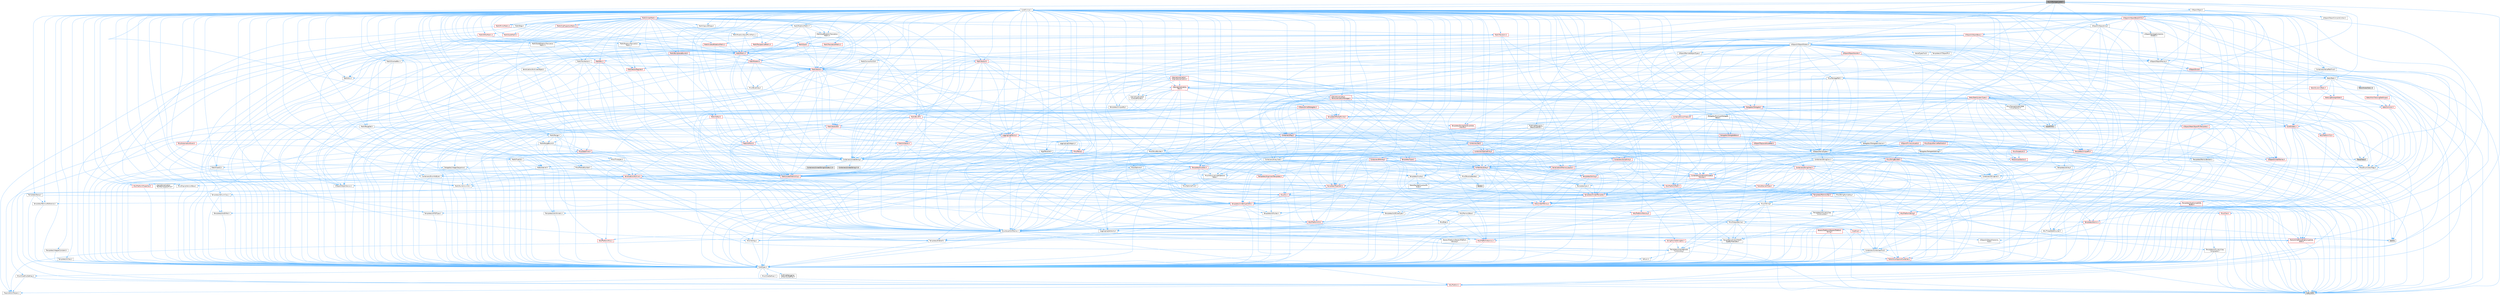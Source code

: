 digraph "AsyncPackageLoader.h"
{
 // INTERACTIVE_SVG=YES
 // LATEX_PDF_SIZE
  bgcolor="transparent";
  edge [fontname=Helvetica,fontsize=10,labelfontname=Helvetica,labelfontsize=10];
  node [fontname=Helvetica,fontsize=10,shape=box,height=0.2,width=0.4];
  Node1 [id="Node000001",label="AsyncPackageLoader.h",height=0.2,width=0.4,color="gray40", fillcolor="grey60", style="filled", fontcolor="black",tooltip=" "];
  Node1 -> Node2 [id="edge1_Node000001_Node000002",color="steelblue1",style="solid",tooltip=" "];
  Node2 [id="Node000002",label="Containers/ArrayView.h",height=0.2,width=0.4,color="grey40", fillcolor="white", style="filled",URL="$d7/df4/ArrayView_8h.html",tooltip=" "];
  Node2 -> Node3 [id="edge2_Node000002_Node000003",color="steelblue1",style="solid",tooltip=" "];
  Node3 [id="Node000003",label="CoreTypes.h",height=0.2,width=0.4,color="grey40", fillcolor="white", style="filled",URL="$dc/dec/CoreTypes_8h.html",tooltip=" "];
  Node3 -> Node4 [id="edge3_Node000003_Node000004",color="steelblue1",style="solid",tooltip=" "];
  Node4 [id="Node000004",label="HAL/Platform.h",height=0.2,width=0.4,color="red", fillcolor="#FFF0F0", style="filled",URL="$d9/dd0/Platform_8h.html",tooltip=" "];
  Node4 -> Node7 [id="edge4_Node000004_Node000007",color="steelblue1",style="solid",tooltip=" "];
  Node7 [id="Node000007",label="type_traits",height=0.2,width=0.4,color="grey60", fillcolor="#E0E0E0", style="filled",tooltip=" "];
  Node4 -> Node8 [id="edge5_Node000004_Node000008",color="steelblue1",style="solid",tooltip=" "];
  Node8 [id="Node000008",label="PreprocessorHelpers.h",height=0.2,width=0.4,color="grey40", fillcolor="white", style="filled",URL="$db/ddb/PreprocessorHelpers_8h.html",tooltip=" "];
  Node3 -> Node14 [id="edge6_Node000003_Node000014",color="steelblue1",style="solid",tooltip=" "];
  Node14 [id="Node000014",label="ProfilingDebugging\l/UMemoryDefines.h",height=0.2,width=0.4,color="grey40", fillcolor="white", style="filled",URL="$d2/da2/UMemoryDefines_8h.html",tooltip=" "];
  Node3 -> Node15 [id="edge7_Node000003_Node000015",color="steelblue1",style="solid",tooltip=" "];
  Node15 [id="Node000015",label="Misc/CoreMiscDefines.h",height=0.2,width=0.4,color="grey40", fillcolor="white", style="filled",URL="$da/d38/CoreMiscDefines_8h.html",tooltip=" "];
  Node15 -> Node4 [id="edge8_Node000015_Node000004",color="steelblue1",style="solid",tooltip=" "];
  Node15 -> Node8 [id="edge9_Node000015_Node000008",color="steelblue1",style="solid",tooltip=" "];
  Node3 -> Node16 [id="edge10_Node000003_Node000016",color="steelblue1",style="solid",tooltip=" "];
  Node16 [id="Node000016",label="Misc/CoreDefines.h",height=0.2,width=0.4,color="grey40", fillcolor="white", style="filled",URL="$d3/dd2/CoreDefines_8h.html",tooltip=" "];
  Node2 -> Node17 [id="edge11_Node000002_Node000017",color="steelblue1",style="solid",tooltip=" "];
  Node17 [id="Node000017",label="Containers/ContainersFwd.h",height=0.2,width=0.4,color="grey40", fillcolor="white", style="filled",URL="$d4/d0a/ContainersFwd_8h.html",tooltip=" "];
  Node17 -> Node4 [id="edge12_Node000017_Node000004",color="steelblue1",style="solid",tooltip=" "];
  Node17 -> Node3 [id="edge13_Node000017_Node000003",color="steelblue1",style="solid",tooltip=" "];
  Node17 -> Node18 [id="edge14_Node000017_Node000018",color="steelblue1",style="solid",tooltip=" "];
  Node18 [id="Node000018",label="Traits/IsContiguousContainer.h",height=0.2,width=0.4,color="red", fillcolor="#FFF0F0", style="filled",URL="$d5/d3c/IsContiguousContainer_8h.html",tooltip=" "];
  Node18 -> Node3 [id="edge15_Node000018_Node000003",color="steelblue1",style="solid",tooltip=" "];
  Node2 -> Node21 [id="edge16_Node000002_Node000021",color="steelblue1",style="solid",tooltip=" "];
  Node21 [id="Node000021",label="Misc/AssertionMacros.h",height=0.2,width=0.4,color="grey40", fillcolor="white", style="filled",URL="$d0/dfa/AssertionMacros_8h.html",tooltip=" "];
  Node21 -> Node3 [id="edge17_Node000021_Node000003",color="steelblue1",style="solid",tooltip=" "];
  Node21 -> Node4 [id="edge18_Node000021_Node000004",color="steelblue1",style="solid",tooltip=" "];
  Node21 -> Node22 [id="edge19_Node000021_Node000022",color="steelblue1",style="solid",tooltip=" "];
  Node22 [id="Node000022",label="HAL/PlatformMisc.h",height=0.2,width=0.4,color="red", fillcolor="#FFF0F0", style="filled",URL="$d0/df5/PlatformMisc_8h.html",tooltip=" "];
  Node22 -> Node3 [id="edge20_Node000022_Node000003",color="steelblue1",style="solid",tooltip=" "];
  Node21 -> Node8 [id="edge21_Node000021_Node000008",color="steelblue1",style="solid",tooltip=" "];
  Node21 -> Node54 [id="edge22_Node000021_Node000054",color="steelblue1",style="solid",tooltip=" "];
  Node54 [id="Node000054",label="Templates/EnableIf.h",height=0.2,width=0.4,color="grey40", fillcolor="white", style="filled",URL="$d7/d60/EnableIf_8h.html",tooltip=" "];
  Node54 -> Node3 [id="edge23_Node000054_Node000003",color="steelblue1",style="solid",tooltip=" "];
  Node21 -> Node55 [id="edge24_Node000021_Node000055",color="steelblue1",style="solid",tooltip=" "];
  Node55 [id="Node000055",label="Templates/IsArrayOrRefOf\lTypeByPredicate.h",height=0.2,width=0.4,color="grey40", fillcolor="white", style="filled",URL="$d6/da1/IsArrayOrRefOfTypeByPredicate_8h.html",tooltip=" "];
  Node55 -> Node3 [id="edge25_Node000055_Node000003",color="steelblue1",style="solid",tooltip=" "];
  Node21 -> Node56 [id="edge26_Node000021_Node000056",color="steelblue1",style="solid",tooltip=" "];
  Node56 [id="Node000056",label="Templates/IsValidVariadic\lFunctionArg.h",height=0.2,width=0.4,color="grey40", fillcolor="white", style="filled",URL="$d0/dc8/IsValidVariadicFunctionArg_8h.html",tooltip=" "];
  Node56 -> Node3 [id="edge27_Node000056_Node000003",color="steelblue1",style="solid",tooltip=" "];
  Node56 -> Node57 [id="edge28_Node000056_Node000057",color="steelblue1",style="solid",tooltip=" "];
  Node57 [id="Node000057",label="IsEnum.h",height=0.2,width=0.4,color="grey40", fillcolor="white", style="filled",URL="$d4/de5/IsEnum_8h.html",tooltip=" "];
  Node56 -> Node7 [id="edge29_Node000056_Node000007",color="steelblue1",style="solid",tooltip=" "];
  Node21 -> Node58 [id="edge30_Node000021_Node000058",color="steelblue1",style="solid",tooltip=" "];
  Node58 [id="Node000058",label="Traits/IsCharEncodingCompatible\lWith.h",height=0.2,width=0.4,color="red", fillcolor="#FFF0F0", style="filled",URL="$df/dd1/IsCharEncodingCompatibleWith_8h.html",tooltip=" "];
  Node58 -> Node7 [id="edge31_Node000058_Node000007",color="steelblue1",style="solid",tooltip=" "];
  Node21 -> Node60 [id="edge32_Node000021_Node000060",color="steelblue1",style="solid",tooltip=" "];
  Node60 [id="Node000060",label="Misc/VarArgs.h",height=0.2,width=0.4,color="grey40", fillcolor="white", style="filled",URL="$d5/d6f/VarArgs_8h.html",tooltip=" "];
  Node60 -> Node3 [id="edge33_Node000060_Node000003",color="steelblue1",style="solid",tooltip=" "];
  Node21 -> Node61 [id="edge34_Node000021_Node000061",color="steelblue1",style="solid",tooltip=" "];
  Node61 [id="Node000061",label="String/FormatStringSan.h",height=0.2,width=0.4,color="red", fillcolor="#FFF0F0", style="filled",URL="$d3/d8b/FormatStringSan_8h.html",tooltip=" "];
  Node61 -> Node7 [id="edge35_Node000061_Node000007",color="steelblue1",style="solid",tooltip=" "];
  Node61 -> Node3 [id="edge36_Node000061_Node000003",color="steelblue1",style="solid",tooltip=" "];
  Node61 -> Node56 [id="edge37_Node000061_Node000056",color="steelblue1",style="solid",tooltip=" "];
  Node61 -> Node17 [id="edge38_Node000061_Node000017",color="steelblue1",style="solid",tooltip=" "];
  Node21 -> Node67 [id="edge39_Node000021_Node000067",color="steelblue1",style="solid",tooltip=" "];
  Node67 [id="Node000067",label="atomic",height=0.2,width=0.4,color="grey60", fillcolor="#E0E0E0", style="filled",tooltip=" "];
  Node2 -> Node68 [id="edge40_Node000002_Node000068",color="steelblue1",style="solid",tooltip=" "];
  Node68 [id="Node000068",label="Misc/ReverseIterate.h",height=0.2,width=0.4,color="grey40", fillcolor="white", style="filled",URL="$db/de3/ReverseIterate_8h.html",tooltip=" "];
  Node68 -> Node4 [id="edge41_Node000068_Node000004",color="steelblue1",style="solid",tooltip=" "];
  Node68 -> Node69 [id="edge42_Node000068_Node000069",color="steelblue1",style="solid",tooltip=" "];
  Node69 [id="Node000069",label="iterator",height=0.2,width=0.4,color="grey60", fillcolor="#E0E0E0", style="filled",tooltip=" "];
  Node2 -> Node70 [id="edge43_Node000002_Node000070",color="steelblue1",style="solid",tooltip=" "];
  Node70 [id="Node000070",label="Misc/IntrusiveUnsetOptional\lState.h",height=0.2,width=0.4,color="grey40", fillcolor="white", style="filled",URL="$d2/d0a/IntrusiveUnsetOptionalState_8h.html",tooltip=" "];
  Node70 -> Node71 [id="edge44_Node000070_Node000071",color="steelblue1",style="solid",tooltip=" "];
  Node71 [id="Node000071",label="Misc/OptionalFwd.h",height=0.2,width=0.4,color="grey40", fillcolor="white", style="filled",URL="$dc/d50/OptionalFwd_8h.html",tooltip=" "];
  Node2 -> Node72 [id="edge45_Node000002_Node000072",color="steelblue1",style="solid",tooltip=" "];
  Node72 [id="Node000072",label="Templates/Invoke.h",height=0.2,width=0.4,color="grey40", fillcolor="white", style="filled",URL="$d7/deb/Invoke_8h.html",tooltip=" "];
  Node72 -> Node3 [id="edge46_Node000072_Node000003",color="steelblue1",style="solid",tooltip=" "];
  Node72 -> Node73 [id="edge47_Node000072_Node000073",color="steelblue1",style="solid",tooltip=" "];
  Node73 [id="Node000073",label="Traits/MemberFunctionPtr\lOuter.h",height=0.2,width=0.4,color="grey40", fillcolor="white", style="filled",URL="$db/da7/MemberFunctionPtrOuter_8h.html",tooltip=" "];
  Node72 -> Node74 [id="edge48_Node000072_Node000074",color="steelblue1",style="solid",tooltip=" "];
  Node74 [id="Node000074",label="Templates/UnrealTemplate.h",height=0.2,width=0.4,color="red", fillcolor="#FFF0F0", style="filled",URL="$d4/d24/UnrealTemplate_8h.html",tooltip=" "];
  Node74 -> Node3 [id="edge49_Node000074_Node000003",color="steelblue1",style="solid",tooltip=" "];
  Node74 -> Node75 [id="edge50_Node000074_Node000075",color="steelblue1",style="solid",tooltip=" "];
  Node75 [id="Node000075",label="Templates/IsPointer.h",height=0.2,width=0.4,color="grey40", fillcolor="white", style="filled",URL="$d7/d05/IsPointer_8h.html",tooltip=" "];
  Node75 -> Node3 [id="edge51_Node000075_Node000003",color="steelblue1",style="solid",tooltip=" "];
  Node74 -> Node76 [id="edge52_Node000074_Node000076",color="steelblue1",style="solid",tooltip=" "];
  Node76 [id="Node000076",label="HAL/UnrealMemory.h",height=0.2,width=0.4,color="red", fillcolor="#FFF0F0", style="filled",URL="$d9/d96/UnrealMemory_8h.html",tooltip=" "];
  Node76 -> Node3 [id="edge53_Node000076_Node000003",color="steelblue1",style="solid",tooltip=" "];
  Node76 -> Node80 [id="edge54_Node000076_Node000080",color="steelblue1",style="solid",tooltip=" "];
  Node80 [id="Node000080",label="HAL/MemoryBase.h",height=0.2,width=0.4,color="grey40", fillcolor="white", style="filled",URL="$d6/d9f/MemoryBase_8h.html",tooltip=" "];
  Node80 -> Node3 [id="edge55_Node000080_Node000003",color="steelblue1",style="solid",tooltip=" "];
  Node80 -> Node47 [id="edge56_Node000080_Node000047",color="steelblue1",style="solid",tooltip=" "];
  Node47 [id="Node000047",label="HAL/PlatformAtomics.h",height=0.2,width=0.4,color="red", fillcolor="#FFF0F0", style="filled",URL="$d3/d36/PlatformAtomics_8h.html",tooltip=" "];
  Node47 -> Node3 [id="edge57_Node000047_Node000003",color="steelblue1",style="solid",tooltip=" "];
  Node80 -> Node30 [id="edge58_Node000080_Node000030",color="steelblue1",style="solid",tooltip=" "];
  Node30 [id="Node000030",label="HAL/PlatformCrt.h",height=0.2,width=0.4,color="red", fillcolor="#FFF0F0", style="filled",URL="$d8/d75/PlatformCrt_8h.html",tooltip=" "];
  Node80 -> Node81 [id="edge59_Node000080_Node000081",color="steelblue1",style="solid",tooltip=" "];
  Node81 [id="Node000081",label="Misc/Exec.h",height=0.2,width=0.4,color="grey40", fillcolor="white", style="filled",URL="$de/ddb/Exec_8h.html",tooltip=" "];
  Node81 -> Node3 [id="edge60_Node000081_Node000003",color="steelblue1",style="solid",tooltip=" "];
  Node81 -> Node21 [id="edge61_Node000081_Node000021",color="steelblue1",style="solid",tooltip=" "];
  Node80 -> Node82 [id="edge62_Node000080_Node000082",color="steelblue1",style="solid",tooltip=" "];
  Node82 [id="Node000082",label="Misc/OutputDevice.h",height=0.2,width=0.4,color="grey40", fillcolor="white", style="filled",URL="$d7/d32/OutputDevice_8h.html",tooltip=" "];
  Node82 -> Node26 [id="edge63_Node000082_Node000026",color="steelblue1",style="solid",tooltip=" "];
  Node26 [id="Node000026",label="CoreFwd.h",height=0.2,width=0.4,color="red", fillcolor="#FFF0F0", style="filled",URL="$d1/d1e/CoreFwd_8h.html",tooltip=" "];
  Node26 -> Node3 [id="edge64_Node000026_Node000003",color="steelblue1",style="solid",tooltip=" "];
  Node26 -> Node17 [id="edge65_Node000026_Node000017",color="steelblue1",style="solid",tooltip=" "];
  Node26 -> Node28 [id="edge66_Node000026_Node000028",color="steelblue1",style="solid",tooltip=" "];
  Node28 [id="Node000028",label="UObject/UObjectHierarchy\lFwd.h",height=0.2,width=0.4,color="grey40", fillcolor="white", style="filled",URL="$d3/d13/UObjectHierarchyFwd_8h.html",tooltip=" "];
  Node82 -> Node3 [id="edge67_Node000082_Node000003",color="steelblue1",style="solid",tooltip=" "];
  Node82 -> Node83 [id="edge68_Node000082_Node000083",color="steelblue1",style="solid",tooltip=" "];
  Node83 [id="Node000083",label="Logging/LogVerbosity.h",height=0.2,width=0.4,color="grey40", fillcolor="white", style="filled",URL="$d2/d8f/LogVerbosity_8h.html",tooltip=" "];
  Node83 -> Node3 [id="edge69_Node000083_Node000003",color="steelblue1",style="solid",tooltip=" "];
  Node82 -> Node60 [id="edge70_Node000082_Node000060",color="steelblue1",style="solid",tooltip=" "];
  Node82 -> Node55 [id="edge71_Node000082_Node000055",color="steelblue1",style="solid",tooltip=" "];
  Node82 -> Node56 [id="edge72_Node000082_Node000056",color="steelblue1",style="solid",tooltip=" "];
  Node82 -> Node58 [id="edge73_Node000082_Node000058",color="steelblue1",style="solid",tooltip=" "];
  Node80 -> Node84 [id="edge74_Node000080_Node000084",color="steelblue1",style="solid",tooltip=" "];
  Node84 [id="Node000084",label="Templates/Atomic.h",height=0.2,width=0.4,color="red", fillcolor="#FFF0F0", style="filled",URL="$d3/d91/Atomic_8h.html",tooltip=" "];
  Node84 -> Node85 [id="edge75_Node000084_Node000085",color="steelblue1",style="solid",tooltip=" "];
  Node85 [id="Node000085",label="HAL/ThreadSafeCounter.h",height=0.2,width=0.4,color="grey40", fillcolor="white", style="filled",URL="$dc/dc9/ThreadSafeCounter_8h.html",tooltip=" "];
  Node85 -> Node3 [id="edge76_Node000085_Node000003",color="steelblue1",style="solid",tooltip=" "];
  Node85 -> Node47 [id="edge77_Node000085_Node000047",color="steelblue1",style="solid",tooltip=" "];
  Node84 -> Node67 [id="edge78_Node000084_Node000067",color="steelblue1",style="solid",tooltip=" "];
  Node76 -> Node93 [id="edge79_Node000076_Node000093",color="steelblue1",style="solid",tooltip=" "];
  Node93 [id="Node000093",label="HAL/PlatformMemory.h",height=0.2,width=0.4,color="red", fillcolor="#FFF0F0", style="filled",URL="$de/d68/PlatformMemory_8h.html",tooltip=" "];
  Node93 -> Node3 [id="edge80_Node000093_Node000003",color="steelblue1",style="solid",tooltip=" "];
  Node76 -> Node75 [id="edge81_Node000076_Node000075",color="steelblue1",style="solid",tooltip=" "];
  Node74 -> Node98 [id="edge82_Node000074_Node000098",color="steelblue1",style="solid",tooltip=" "];
  Node98 [id="Node000098",label="Templates/UnrealTypeTraits.h",height=0.2,width=0.4,color="red", fillcolor="#FFF0F0", style="filled",URL="$d2/d2d/UnrealTypeTraits_8h.html",tooltip=" "];
  Node98 -> Node3 [id="edge83_Node000098_Node000003",color="steelblue1",style="solid",tooltip=" "];
  Node98 -> Node75 [id="edge84_Node000098_Node000075",color="steelblue1",style="solid",tooltip=" "];
  Node98 -> Node21 [id="edge85_Node000098_Node000021",color="steelblue1",style="solid",tooltip=" "];
  Node98 -> Node89 [id="edge86_Node000098_Node000089",color="steelblue1",style="solid",tooltip=" "];
  Node89 [id="Node000089",label="Templates/AndOrNot.h",height=0.2,width=0.4,color="grey40", fillcolor="white", style="filled",URL="$db/d0a/AndOrNot_8h.html",tooltip=" "];
  Node89 -> Node3 [id="edge87_Node000089_Node000003",color="steelblue1",style="solid",tooltip=" "];
  Node98 -> Node54 [id="edge88_Node000098_Node000054",color="steelblue1",style="solid",tooltip=" "];
  Node98 -> Node99 [id="edge89_Node000098_Node000099",color="steelblue1",style="solid",tooltip=" "];
  Node99 [id="Node000099",label="Templates/IsArithmetic.h",height=0.2,width=0.4,color="grey40", fillcolor="white", style="filled",URL="$d2/d5d/IsArithmetic_8h.html",tooltip=" "];
  Node99 -> Node3 [id="edge90_Node000099_Node000003",color="steelblue1",style="solid",tooltip=" "];
  Node98 -> Node57 [id="edge91_Node000098_Node000057",color="steelblue1",style="solid",tooltip=" "];
  Node98 -> Node101 [id="edge92_Node000098_Node000101",color="steelblue1",style="solid",tooltip=" "];
  Node101 [id="Node000101",label="Templates/IsPODType.h",height=0.2,width=0.4,color="grey40", fillcolor="white", style="filled",URL="$d7/db1/IsPODType_8h.html",tooltip=" "];
  Node101 -> Node3 [id="edge93_Node000101_Node000003",color="steelblue1",style="solid",tooltip=" "];
  Node98 -> Node102 [id="edge94_Node000098_Node000102",color="steelblue1",style="solid",tooltip=" "];
  Node102 [id="Node000102",label="Templates/IsUECoreType.h",height=0.2,width=0.4,color="grey40", fillcolor="white", style="filled",URL="$d1/db8/IsUECoreType_8h.html",tooltip=" "];
  Node102 -> Node3 [id="edge95_Node000102_Node000003",color="steelblue1",style="solid",tooltip=" "];
  Node102 -> Node7 [id="edge96_Node000102_Node000007",color="steelblue1",style="solid",tooltip=" "];
  Node98 -> Node90 [id="edge97_Node000098_Node000090",color="steelblue1",style="solid",tooltip=" "];
  Node90 [id="Node000090",label="Templates/IsTriviallyCopy\lConstructible.h",height=0.2,width=0.4,color="grey40", fillcolor="white", style="filled",URL="$d3/d78/IsTriviallyCopyConstructible_8h.html",tooltip=" "];
  Node90 -> Node3 [id="edge98_Node000090_Node000003",color="steelblue1",style="solid",tooltip=" "];
  Node90 -> Node7 [id="edge99_Node000090_Node000007",color="steelblue1",style="solid",tooltip=" "];
  Node74 -> Node103 [id="edge100_Node000074_Node000103",color="steelblue1",style="solid",tooltip=" "];
  Node103 [id="Node000103",label="Templates/RemoveReference.h",height=0.2,width=0.4,color="grey40", fillcolor="white", style="filled",URL="$da/dbe/RemoveReference_8h.html",tooltip=" "];
  Node103 -> Node3 [id="edge101_Node000103_Node000003",color="steelblue1",style="solid",tooltip=" "];
  Node74 -> Node104 [id="edge102_Node000074_Node000104",color="steelblue1",style="solid",tooltip=" "];
  Node104 [id="Node000104",label="Templates/TypeCompatible\lBytes.h",height=0.2,width=0.4,color="red", fillcolor="#FFF0F0", style="filled",URL="$df/d0a/TypeCompatibleBytes_8h.html",tooltip=" "];
  Node104 -> Node3 [id="edge103_Node000104_Node000003",color="steelblue1",style="solid",tooltip=" "];
  Node104 -> Node7 [id="edge104_Node000104_Node000007",color="steelblue1",style="solid",tooltip=" "];
  Node74 -> Node18 [id="edge105_Node000074_Node000018",color="steelblue1",style="solid",tooltip=" "];
  Node74 -> Node7 [id="edge106_Node000074_Node000007",color="steelblue1",style="solid",tooltip=" "];
  Node72 -> Node7 [id="edge107_Node000072_Node000007",color="steelblue1",style="solid",tooltip=" "];
  Node2 -> Node98 [id="edge108_Node000002_Node000098",color="steelblue1",style="solid",tooltip=" "];
  Node2 -> Node25 [id="edge109_Node000002_Node000025",color="steelblue1",style="solid",tooltip=" "];
  Node25 [id="Node000025",label="Traits/ElementType.h",height=0.2,width=0.4,color="red", fillcolor="#FFF0F0", style="filled",URL="$d5/d4f/ElementType_8h.html",tooltip=" "];
  Node25 -> Node4 [id="edge110_Node000025_Node000004",color="steelblue1",style="solid",tooltip=" "];
  Node25 -> Node7 [id="edge111_Node000025_Node000007",color="steelblue1",style="solid",tooltip=" "];
  Node2 -> Node106 [id="edge112_Node000002_Node000106",color="steelblue1",style="solid",tooltip=" "];
  Node106 [id="Node000106",label="Containers/Array.h",height=0.2,width=0.4,color="red", fillcolor="#FFF0F0", style="filled",URL="$df/dd0/Array_8h.html",tooltip=" "];
  Node106 -> Node3 [id="edge113_Node000106_Node000003",color="steelblue1",style="solid",tooltip=" "];
  Node106 -> Node21 [id="edge114_Node000106_Node000021",color="steelblue1",style="solid",tooltip=" "];
  Node106 -> Node70 [id="edge115_Node000106_Node000070",color="steelblue1",style="solid",tooltip=" "];
  Node106 -> Node68 [id="edge116_Node000106_Node000068",color="steelblue1",style="solid",tooltip=" "];
  Node106 -> Node76 [id="edge117_Node000106_Node000076",color="steelblue1",style="solid",tooltip=" "];
  Node106 -> Node98 [id="edge118_Node000106_Node000098",color="steelblue1",style="solid",tooltip=" "];
  Node106 -> Node74 [id="edge119_Node000106_Node000074",color="steelblue1",style="solid",tooltip=" "];
  Node106 -> Node108 [id="edge120_Node000106_Node000108",color="steelblue1",style="solid",tooltip=" "];
  Node108 [id="Node000108",label="Containers/ContainerAllocation\lPolicies.h",height=0.2,width=0.4,color="red", fillcolor="#FFF0F0", style="filled",URL="$d7/dff/ContainerAllocationPolicies_8h.html",tooltip=" "];
  Node108 -> Node3 [id="edge121_Node000108_Node000003",color="steelblue1",style="solid",tooltip=" "];
  Node108 -> Node108 [id="edge122_Node000108_Node000108",color="steelblue1",style="solid",tooltip=" "];
  Node108 -> Node110 [id="edge123_Node000108_Node000110",color="steelblue1",style="solid",tooltip=" "];
  Node110 [id="Node000110",label="HAL/PlatformMath.h",height=0.2,width=0.4,color="red", fillcolor="#FFF0F0", style="filled",URL="$dc/d53/PlatformMath_8h.html",tooltip=" "];
  Node110 -> Node3 [id="edge124_Node000110_Node000003",color="steelblue1",style="solid",tooltip=" "];
  Node108 -> Node76 [id="edge125_Node000108_Node000076",color="steelblue1",style="solid",tooltip=" "];
  Node108 -> Node40 [id="edge126_Node000108_Node000040",color="steelblue1",style="solid",tooltip=" "];
  Node40 [id="Node000040",label="Math/NumericLimits.h",height=0.2,width=0.4,color="grey40", fillcolor="white", style="filled",URL="$df/d1b/NumericLimits_8h.html",tooltip=" "];
  Node40 -> Node3 [id="edge127_Node000040_Node000003",color="steelblue1",style="solid",tooltip=" "];
  Node108 -> Node21 [id="edge128_Node000108_Node000021",color="steelblue1",style="solid",tooltip=" "];
  Node108 -> Node119 [id="edge129_Node000108_Node000119",color="steelblue1",style="solid",tooltip=" "];
  Node119 [id="Node000119",label="Templates/MemoryOps.h",height=0.2,width=0.4,color="red", fillcolor="#FFF0F0", style="filled",URL="$db/dea/MemoryOps_8h.html",tooltip=" "];
  Node119 -> Node3 [id="edge130_Node000119_Node000003",color="steelblue1",style="solid",tooltip=" "];
  Node119 -> Node76 [id="edge131_Node000119_Node000076",color="steelblue1",style="solid",tooltip=" "];
  Node119 -> Node91 [id="edge132_Node000119_Node000091",color="steelblue1",style="solid",tooltip=" "];
  Node91 [id="Node000091",label="Templates/IsTriviallyCopy\lAssignable.h",height=0.2,width=0.4,color="grey40", fillcolor="white", style="filled",URL="$d2/df2/IsTriviallyCopyAssignable_8h.html",tooltip=" "];
  Node91 -> Node3 [id="edge133_Node000091_Node000003",color="steelblue1",style="solid",tooltip=" "];
  Node91 -> Node7 [id="edge134_Node000091_Node000007",color="steelblue1",style="solid",tooltip=" "];
  Node119 -> Node90 [id="edge135_Node000119_Node000090",color="steelblue1",style="solid",tooltip=" "];
  Node119 -> Node98 [id="edge136_Node000119_Node000098",color="steelblue1",style="solid",tooltip=" "];
  Node119 -> Node7 [id="edge137_Node000119_Node000007",color="steelblue1",style="solid",tooltip=" "];
  Node108 -> Node104 [id="edge138_Node000108_Node000104",color="steelblue1",style="solid",tooltip=" "];
  Node108 -> Node7 [id="edge139_Node000108_Node000007",color="steelblue1",style="solid",tooltip=" "];
  Node106 -> Node121 [id="edge140_Node000106_Node000121",color="steelblue1",style="solid",tooltip=" "];
  Node121 [id="Node000121",label="Serialization/Archive.h",height=0.2,width=0.4,color="red", fillcolor="#FFF0F0", style="filled",URL="$d7/d3b/Archive_8h.html",tooltip=" "];
  Node121 -> Node26 [id="edge141_Node000121_Node000026",color="steelblue1",style="solid",tooltip=" "];
  Node121 -> Node3 [id="edge142_Node000121_Node000003",color="steelblue1",style="solid",tooltip=" "];
  Node121 -> Node122 [id="edge143_Node000121_Node000122",color="steelblue1",style="solid",tooltip=" "];
  Node122 [id="Node000122",label="HAL/PlatformProperties.h",height=0.2,width=0.4,color="red", fillcolor="#FFF0F0", style="filled",URL="$d9/db0/PlatformProperties_8h.html",tooltip=" "];
  Node122 -> Node3 [id="edge144_Node000122_Node000003",color="steelblue1",style="solid",tooltip=" "];
  Node121 -> Node125 [id="edge145_Node000121_Node000125",color="steelblue1",style="solid",tooltip=" "];
  Node125 [id="Node000125",label="Internationalization\l/TextNamespaceFwd.h",height=0.2,width=0.4,color="grey40", fillcolor="white", style="filled",URL="$d8/d97/TextNamespaceFwd_8h.html",tooltip=" "];
  Node125 -> Node3 [id="edge146_Node000125_Node000003",color="steelblue1",style="solid",tooltip=" "];
  Node121 -> Node21 [id="edge147_Node000121_Node000021",color="steelblue1",style="solid",tooltip=" "];
  Node121 -> Node126 [id="edge148_Node000121_Node000126",color="steelblue1",style="solid",tooltip=" "];
  Node126 [id="Node000126",label="Misc/EngineVersionBase.h",height=0.2,width=0.4,color="grey40", fillcolor="white", style="filled",URL="$d5/d2b/EngineVersionBase_8h.html",tooltip=" "];
  Node126 -> Node3 [id="edge149_Node000126_Node000003",color="steelblue1",style="solid",tooltip=" "];
  Node121 -> Node60 [id="edge150_Node000121_Node000060",color="steelblue1",style="solid",tooltip=" "];
  Node121 -> Node54 [id="edge151_Node000121_Node000054",color="steelblue1",style="solid",tooltip=" "];
  Node121 -> Node55 [id="edge152_Node000121_Node000055",color="steelblue1",style="solid",tooltip=" "];
  Node121 -> Node129 [id="edge153_Node000121_Node000129",color="steelblue1",style="solid",tooltip=" "];
  Node129 [id="Node000129",label="Templates/IsEnumClass.h",height=0.2,width=0.4,color="grey40", fillcolor="white", style="filled",URL="$d7/d15/IsEnumClass_8h.html",tooltip=" "];
  Node129 -> Node3 [id="edge154_Node000129_Node000003",color="steelblue1",style="solid",tooltip=" "];
  Node129 -> Node89 [id="edge155_Node000129_Node000089",color="steelblue1",style="solid",tooltip=" "];
  Node121 -> Node56 [id="edge156_Node000121_Node000056",color="steelblue1",style="solid",tooltip=" "];
  Node121 -> Node74 [id="edge157_Node000121_Node000074",color="steelblue1",style="solid",tooltip=" "];
  Node121 -> Node58 [id="edge158_Node000121_Node000058",color="steelblue1",style="solid",tooltip=" "];
  Node121 -> Node130 [id="edge159_Node000121_Node000130",color="steelblue1",style="solid",tooltip=" "];
  Node130 [id="Node000130",label="UObject/ObjectVersion.h",height=0.2,width=0.4,color="grey40", fillcolor="white", style="filled",URL="$da/d63/ObjectVersion_8h.html",tooltip=" "];
  Node130 -> Node3 [id="edge160_Node000130_Node000003",color="steelblue1",style="solid",tooltip=" "];
  Node106 -> Node72 [id="edge161_Node000106_Node000072",color="steelblue1",style="solid",tooltip=" "];
  Node106 -> Node150 [id="edge162_Node000106_Node000150",color="steelblue1",style="solid",tooltip=" "];
  Node150 [id="Node000150",label="Templates/Less.h",height=0.2,width=0.4,color="grey40", fillcolor="white", style="filled",URL="$de/dc8/Less_8h.html",tooltip=" "];
  Node150 -> Node3 [id="edge163_Node000150_Node000003",color="steelblue1",style="solid",tooltip=" "];
  Node150 -> Node74 [id="edge164_Node000150_Node000074",color="steelblue1",style="solid",tooltip=" "];
  Node106 -> Node158 [id="edge165_Node000106_Node000158",color="steelblue1",style="solid",tooltip=" "];
  Node158 [id="Node000158",label="Templates/Sorting.h",height=0.2,width=0.4,color="red", fillcolor="#FFF0F0", style="filled",URL="$d3/d9e/Sorting_8h.html",tooltip=" "];
  Node158 -> Node3 [id="edge166_Node000158_Node000003",color="steelblue1",style="solid",tooltip=" "];
  Node158 -> Node110 [id="edge167_Node000158_Node000110",color="steelblue1",style="solid",tooltip=" "];
  Node158 -> Node150 [id="edge168_Node000158_Node000150",color="steelblue1",style="solid",tooltip=" "];
  Node106 -> Node162 [id="edge169_Node000106_Node000162",color="steelblue1",style="solid",tooltip=" "];
  Node162 [id="Node000162",label="Templates/AlignmentTemplates.h",height=0.2,width=0.4,color="red", fillcolor="#FFF0F0", style="filled",URL="$dd/d32/AlignmentTemplates_8h.html",tooltip=" "];
  Node162 -> Node3 [id="edge170_Node000162_Node000003",color="steelblue1",style="solid",tooltip=" "];
  Node162 -> Node75 [id="edge171_Node000162_Node000075",color="steelblue1",style="solid",tooltip=" "];
  Node106 -> Node25 [id="edge172_Node000106_Node000025",color="steelblue1",style="solid",tooltip=" "];
  Node106 -> Node7 [id="edge173_Node000106_Node000007",color="steelblue1",style="solid",tooltip=" "];
  Node2 -> Node161 [id="edge174_Node000002_Node000161",color="steelblue1",style="solid",tooltip=" "];
  Node161 [id="Node000161",label="Math/UnrealMathUtility.h",height=0.2,width=0.4,color="red", fillcolor="#FFF0F0", style="filled",URL="$db/db8/UnrealMathUtility_8h.html",tooltip=" "];
  Node161 -> Node3 [id="edge175_Node000161_Node000003",color="steelblue1",style="solid",tooltip=" "];
  Node161 -> Node21 [id="edge176_Node000161_Node000021",color="steelblue1",style="solid",tooltip=" "];
  Node161 -> Node110 [id="edge177_Node000161_Node000110",color="steelblue1",style="solid",tooltip=" "];
  Node2 -> Node7 [id="edge178_Node000002_Node000007",color="steelblue1",style="solid",tooltip=" "];
  Node1 -> Node163 [id="edge179_Node000001_Node000163",color="steelblue1",style="solid",tooltip=" "];
  Node163 [id="Node000163",label="Containers/UnrealString.h",height=0.2,width=0.4,color="grey40", fillcolor="white", style="filled",URL="$d5/dba/UnrealString_8h.html",tooltip=" "];
  Node163 -> Node164 [id="edge180_Node000163_Node000164",color="steelblue1",style="solid",tooltip=" "];
  Node164 [id="Node000164",label="Containers/UnrealStringIncludes.h.inl",height=0.2,width=0.4,color="grey60", fillcolor="#E0E0E0", style="filled",tooltip=" "];
  Node163 -> Node165 [id="edge181_Node000163_Node000165",color="steelblue1",style="solid",tooltip=" "];
  Node165 [id="Node000165",label="Containers/UnrealString.h.inl",height=0.2,width=0.4,color="grey60", fillcolor="#E0E0E0", style="filled",tooltip=" "];
  Node163 -> Node166 [id="edge182_Node000163_Node000166",color="steelblue1",style="solid",tooltip=" "];
  Node166 [id="Node000166",label="Misc/StringFormatArg.h",height=0.2,width=0.4,color="grey40", fillcolor="white", style="filled",URL="$d2/d16/StringFormatArg_8h.html",tooltip=" "];
  Node166 -> Node17 [id="edge183_Node000166_Node000017",color="steelblue1",style="solid",tooltip=" "];
  Node1 -> Node167 [id="edge184_Node000001_Node000167",color="steelblue1",style="solid",tooltip=" "];
  Node167 [id="Node000167",label="CoreMinimal.h",height=0.2,width=0.4,color="grey40", fillcolor="white", style="filled",URL="$d7/d67/CoreMinimal_8h.html",tooltip=" "];
  Node167 -> Node3 [id="edge185_Node000167_Node000003",color="steelblue1",style="solid",tooltip=" "];
  Node167 -> Node26 [id="edge186_Node000167_Node000026",color="steelblue1",style="solid",tooltip=" "];
  Node167 -> Node28 [id="edge187_Node000167_Node000028",color="steelblue1",style="solid",tooltip=" "];
  Node167 -> Node17 [id="edge188_Node000167_Node000017",color="steelblue1",style="solid",tooltip=" "];
  Node167 -> Node60 [id="edge189_Node000167_Node000060",color="steelblue1",style="solid",tooltip=" "];
  Node167 -> Node83 [id="edge190_Node000167_Node000083",color="steelblue1",style="solid",tooltip=" "];
  Node167 -> Node82 [id="edge191_Node000167_Node000082",color="steelblue1",style="solid",tooltip=" "];
  Node167 -> Node30 [id="edge192_Node000167_Node000030",color="steelblue1",style="solid",tooltip=" "];
  Node167 -> Node22 [id="edge193_Node000167_Node000022",color="steelblue1",style="solid",tooltip=" "];
  Node167 -> Node21 [id="edge194_Node000167_Node000021",color="steelblue1",style="solid",tooltip=" "];
  Node167 -> Node75 [id="edge195_Node000167_Node000075",color="steelblue1",style="solid",tooltip=" "];
  Node167 -> Node93 [id="edge196_Node000167_Node000093",color="steelblue1",style="solid",tooltip=" "];
  Node167 -> Node47 [id="edge197_Node000167_Node000047",color="steelblue1",style="solid",tooltip=" "];
  Node167 -> Node81 [id="edge198_Node000167_Node000081",color="steelblue1",style="solid",tooltip=" "];
  Node167 -> Node80 [id="edge199_Node000167_Node000080",color="steelblue1",style="solid",tooltip=" "];
  Node167 -> Node76 [id="edge200_Node000167_Node000076",color="steelblue1",style="solid",tooltip=" "];
  Node167 -> Node99 [id="edge201_Node000167_Node000099",color="steelblue1",style="solid",tooltip=" "];
  Node167 -> Node89 [id="edge202_Node000167_Node000089",color="steelblue1",style="solid",tooltip=" "];
  Node167 -> Node101 [id="edge203_Node000167_Node000101",color="steelblue1",style="solid",tooltip=" "];
  Node167 -> Node102 [id="edge204_Node000167_Node000102",color="steelblue1",style="solid",tooltip=" "];
  Node167 -> Node90 [id="edge205_Node000167_Node000090",color="steelblue1",style="solid",tooltip=" "];
  Node167 -> Node98 [id="edge206_Node000167_Node000098",color="steelblue1",style="solid",tooltip=" "];
  Node167 -> Node54 [id="edge207_Node000167_Node000054",color="steelblue1",style="solid",tooltip=" "];
  Node167 -> Node103 [id="edge208_Node000167_Node000103",color="steelblue1",style="solid",tooltip=" "];
  Node167 -> Node168 [id="edge209_Node000167_Node000168",color="steelblue1",style="solid",tooltip=" "];
  Node168 [id="Node000168",label="Templates/IntegralConstant.h",height=0.2,width=0.4,color="grey40", fillcolor="white", style="filled",URL="$db/d1b/IntegralConstant_8h.html",tooltip=" "];
  Node168 -> Node3 [id="edge210_Node000168_Node000003",color="steelblue1",style="solid",tooltip=" "];
  Node167 -> Node169 [id="edge211_Node000167_Node000169",color="steelblue1",style="solid",tooltip=" "];
  Node169 [id="Node000169",label="Templates/IsClass.h",height=0.2,width=0.4,color="grey40", fillcolor="white", style="filled",URL="$db/dcb/IsClass_8h.html",tooltip=" "];
  Node169 -> Node3 [id="edge212_Node000169_Node000003",color="steelblue1",style="solid",tooltip=" "];
  Node167 -> Node104 [id="edge213_Node000167_Node000104",color="steelblue1",style="solid",tooltip=" "];
  Node167 -> Node18 [id="edge214_Node000167_Node000018",color="steelblue1",style="solid",tooltip=" "];
  Node167 -> Node74 [id="edge215_Node000167_Node000074",color="steelblue1",style="solid",tooltip=" "];
  Node167 -> Node40 [id="edge216_Node000167_Node000040",color="steelblue1",style="solid",tooltip=" "];
  Node167 -> Node110 [id="edge217_Node000167_Node000110",color="steelblue1",style="solid",tooltip=" "];
  Node167 -> Node91 [id="edge218_Node000167_Node000091",color="steelblue1",style="solid",tooltip=" "];
  Node167 -> Node119 [id="edge219_Node000167_Node000119",color="steelblue1",style="solid",tooltip=" "];
  Node167 -> Node108 [id="edge220_Node000167_Node000108",color="steelblue1",style="solid",tooltip=" "];
  Node167 -> Node129 [id="edge221_Node000167_Node000129",color="steelblue1",style="solid",tooltip=" "];
  Node167 -> Node122 [id="edge222_Node000167_Node000122",color="steelblue1",style="solid",tooltip=" "];
  Node167 -> Node126 [id="edge223_Node000167_Node000126",color="steelblue1",style="solid",tooltip=" "];
  Node167 -> Node125 [id="edge224_Node000167_Node000125",color="steelblue1",style="solid",tooltip=" "];
  Node167 -> Node121 [id="edge225_Node000167_Node000121",color="steelblue1",style="solid",tooltip=" "];
  Node167 -> Node150 [id="edge226_Node000167_Node000150",color="steelblue1",style="solid",tooltip=" "];
  Node167 -> Node158 [id="edge227_Node000167_Node000158",color="steelblue1",style="solid",tooltip=" "];
  Node167 -> Node139 [id="edge228_Node000167_Node000139",color="steelblue1",style="solid",tooltip=" "];
  Node139 [id="Node000139",label="Misc/Char.h",height=0.2,width=0.4,color="red", fillcolor="#FFF0F0", style="filled",URL="$d0/d58/Char_8h.html",tooltip=" "];
  Node139 -> Node3 [id="edge229_Node000139_Node000003",color="steelblue1",style="solid",tooltip=" "];
  Node139 -> Node7 [id="edge230_Node000139_Node000007",color="steelblue1",style="solid",tooltip=" "];
  Node167 -> Node170 [id="edge231_Node000167_Node000170",color="steelblue1",style="solid",tooltip=" "];
  Node170 [id="Node000170",label="GenericPlatform/GenericPlatform\lStricmp.h",height=0.2,width=0.4,color="grey40", fillcolor="white", style="filled",URL="$d2/d86/GenericPlatformStricmp_8h.html",tooltip=" "];
  Node170 -> Node3 [id="edge232_Node000170_Node000003",color="steelblue1",style="solid",tooltip=" "];
  Node167 -> Node171 [id="edge233_Node000167_Node000171",color="steelblue1",style="solid",tooltip=" "];
  Node171 [id="Node000171",label="GenericPlatform/GenericPlatform\lString.h",height=0.2,width=0.4,color="red", fillcolor="#FFF0F0", style="filled",URL="$dd/d20/GenericPlatformString_8h.html",tooltip=" "];
  Node171 -> Node3 [id="edge234_Node000171_Node000003",color="steelblue1",style="solid",tooltip=" "];
  Node171 -> Node170 [id="edge235_Node000171_Node000170",color="steelblue1",style="solid",tooltip=" "];
  Node171 -> Node54 [id="edge236_Node000171_Node000054",color="steelblue1",style="solid",tooltip=" "];
  Node171 -> Node58 [id="edge237_Node000171_Node000058",color="steelblue1",style="solid",tooltip=" "];
  Node171 -> Node7 [id="edge238_Node000171_Node000007",color="steelblue1",style="solid",tooltip=" "];
  Node167 -> Node78 [id="edge239_Node000167_Node000078",color="steelblue1",style="solid",tooltip=" "];
  Node78 [id="Node000078",label="HAL/PlatformString.h",height=0.2,width=0.4,color="red", fillcolor="#FFF0F0", style="filled",URL="$db/db5/PlatformString_8h.html",tooltip=" "];
  Node78 -> Node3 [id="edge240_Node000078_Node000003",color="steelblue1",style="solid",tooltip=" "];
  Node167 -> Node138 [id="edge241_Node000167_Node000138",color="steelblue1",style="solid",tooltip=" "];
  Node138 [id="Node000138",label="Misc/CString.h",height=0.2,width=0.4,color="grey40", fillcolor="white", style="filled",URL="$d2/d49/CString_8h.html",tooltip=" "];
  Node138 -> Node3 [id="edge242_Node000138_Node000003",color="steelblue1",style="solid",tooltip=" "];
  Node138 -> Node30 [id="edge243_Node000138_Node000030",color="steelblue1",style="solid",tooltip=" "];
  Node138 -> Node78 [id="edge244_Node000138_Node000078",color="steelblue1",style="solid",tooltip=" "];
  Node138 -> Node21 [id="edge245_Node000138_Node000021",color="steelblue1",style="solid",tooltip=" "];
  Node138 -> Node139 [id="edge246_Node000138_Node000139",color="steelblue1",style="solid",tooltip=" "];
  Node138 -> Node60 [id="edge247_Node000138_Node000060",color="steelblue1",style="solid",tooltip=" "];
  Node138 -> Node55 [id="edge248_Node000138_Node000055",color="steelblue1",style="solid",tooltip=" "];
  Node138 -> Node56 [id="edge249_Node000138_Node000056",color="steelblue1",style="solid",tooltip=" "];
  Node138 -> Node58 [id="edge250_Node000138_Node000058",color="steelblue1",style="solid",tooltip=" "];
  Node167 -> Node137 [id="edge251_Node000167_Node000137",color="steelblue1",style="solid",tooltip=" "];
  Node137 [id="Node000137",label="Misc/Crc.h",height=0.2,width=0.4,color="red", fillcolor="#FFF0F0", style="filled",URL="$d4/dd2/Crc_8h.html",tooltip=" "];
  Node137 -> Node3 [id="edge252_Node000137_Node000003",color="steelblue1",style="solid",tooltip=" "];
  Node137 -> Node78 [id="edge253_Node000137_Node000078",color="steelblue1",style="solid",tooltip=" "];
  Node137 -> Node21 [id="edge254_Node000137_Node000021",color="steelblue1",style="solid",tooltip=" "];
  Node137 -> Node138 [id="edge255_Node000137_Node000138",color="steelblue1",style="solid",tooltip=" "];
  Node137 -> Node139 [id="edge256_Node000137_Node000139",color="steelblue1",style="solid",tooltip=" "];
  Node137 -> Node98 [id="edge257_Node000137_Node000098",color="steelblue1",style="solid",tooltip=" "];
  Node167 -> Node161 [id="edge258_Node000167_Node000161",color="steelblue1",style="solid",tooltip=" "];
  Node167 -> Node163 [id="edge259_Node000167_Node000163",color="steelblue1",style="solid",tooltip=" "];
  Node167 -> Node106 [id="edge260_Node000167_Node000106",color="steelblue1",style="solid",tooltip=" "];
  Node167 -> Node174 [id="edge261_Node000167_Node000174",color="steelblue1",style="solid",tooltip=" "];
  Node174 [id="Node000174",label="Misc/FrameNumber.h",height=0.2,width=0.4,color="grey40", fillcolor="white", style="filled",URL="$dd/dbd/FrameNumber_8h.html",tooltip=" "];
  Node174 -> Node3 [id="edge262_Node000174_Node000003",color="steelblue1",style="solid",tooltip=" "];
  Node174 -> Node40 [id="edge263_Node000174_Node000040",color="steelblue1",style="solid",tooltip=" "];
  Node174 -> Node161 [id="edge264_Node000174_Node000161",color="steelblue1",style="solid",tooltip=" "];
  Node174 -> Node54 [id="edge265_Node000174_Node000054",color="steelblue1",style="solid",tooltip=" "];
  Node174 -> Node98 [id="edge266_Node000174_Node000098",color="steelblue1",style="solid",tooltip=" "];
  Node167 -> Node175 [id="edge267_Node000167_Node000175",color="steelblue1",style="solid",tooltip=" "];
  Node175 [id="Node000175",label="Misc/Timespan.h",height=0.2,width=0.4,color="grey40", fillcolor="white", style="filled",URL="$da/dd9/Timespan_8h.html",tooltip=" "];
  Node175 -> Node3 [id="edge268_Node000175_Node000003",color="steelblue1",style="solid",tooltip=" "];
  Node175 -> Node176 [id="edge269_Node000175_Node000176",color="steelblue1",style="solid",tooltip=" "];
  Node176 [id="Node000176",label="Math/Interval.h",height=0.2,width=0.4,color="grey40", fillcolor="white", style="filled",URL="$d1/d55/Interval_8h.html",tooltip=" "];
  Node176 -> Node3 [id="edge270_Node000176_Node000003",color="steelblue1",style="solid",tooltip=" "];
  Node176 -> Node99 [id="edge271_Node000176_Node000099",color="steelblue1",style="solid",tooltip=" "];
  Node176 -> Node98 [id="edge272_Node000176_Node000098",color="steelblue1",style="solid",tooltip=" "];
  Node176 -> Node40 [id="edge273_Node000176_Node000040",color="steelblue1",style="solid",tooltip=" "];
  Node176 -> Node161 [id="edge274_Node000176_Node000161",color="steelblue1",style="solid",tooltip=" "];
  Node175 -> Node161 [id="edge275_Node000175_Node000161",color="steelblue1",style="solid",tooltip=" "];
  Node175 -> Node21 [id="edge276_Node000175_Node000021",color="steelblue1",style="solid",tooltip=" "];
  Node167 -> Node177 [id="edge277_Node000167_Node000177",color="steelblue1",style="solid",tooltip=" "];
  Node177 [id="Node000177",label="Containers/StringConv.h",height=0.2,width=0.4,color="grey40", fillcolor="white", style="filled",URL="$d3/ddf/StringConv_8h.html",tooltip=" "];
  Node177 -> Node3 [id="edge278_Node000177_Node000003",color="steelblue1",style="solid",tooltip=" "];
  Node177 -> Node21 [id="edge279_Node000177_Node000021",color="steelblue1",style="solid",tooltip=" "];
  Node177 -> Node108 [id="edge280_Node000177_Node000108",color="steelblue1",style="solid",tooltip=" "];
  Node177 -> Node106 [id="edge281_Node000177_Node000106",color="steelblue1",style="solid",tooltip=" "];
  Node177 -> Node138 [id="edge282_Node000177_Node000138",color="steelblue1",style="solid",tooltip=" "];
  Node177 -> Node178 [id="edge283_Node000177_Node000178",color="steelblue1",style="solid",tooltip=" "];
  Node178 [id="Node000178",label="Templates/IsArray.h",height=0.2,width=0.4,color="grey40", fillcolor="white", style="filled",URL="$d8/d8d/IsArray_8h.html",tooltip=" "];
  Node178 -> Node3 [id="edge284_Node000178_Node000003",color="steelblue1",style="solid",tooltip=" "];
  Node177 -> Node74 [id="edge285_Node000177_Node000074",color="steelblue1",style="solid",tooltip=" "];
  Node177 -> Node98 [id="edge286_Node000177_Node000098",color="steelblue1",style="solid",tooltip=" "];
  Node177 -> Node25 [id="edge287_Node000177_Node000025",color="steelblue1",style="solid",tooltip=" "];
  Node177 -> Node58 [id="edge288_Node000177_Node000058",color="steelblue1",style="solid",tooltip=" "];
  Node177 -> Node18 [id="edge289_Node000177_Node000018",color="steelblue1",style="solid",tooltip=" "];
  Node177 -> Node7 [id="edge290_Node000177_Node000007",color="steelblue1",style="solid",tooltip=" "];
  Node167 -> Node179 [id="edge291_Node000167_Node000179",color="steelblue1",style="solid",tooltip=" "];
  Node179 [id="Node000179",label="UObject/UnrealNames.h",height=0.2,width=0.4,color="red", fillcolor="#FFF0F0", style="filled",URL="$d8/db1/UnrealNames_8h.html",tooltip=" "];
  Node179 -> Node3 [id="edge292_Node000179_Node000003",color="steelblue1",style="solid",tooltip=" "];
  Node167 -> Node181 [id="edge293_Node000167_Node000181",color="steelblue1",style="solid",tooltip=" "];
  Node181 [id="Node000181",label="UObject/NameTypes.h",height=0.2,width=0.4,color="grey40", fillcolor="white", style="filled",URL="$d6/d35/NameTypes_8h.html",tooltip=" "];
  Node181 -> Node3 [id="edge294_Node000181_Node000003",color="steelblue1",style="solid",tooltip=" "];
  Node181 -> Node21 [id="edge295_Node000181_Node000021",color="steelblue1",style="solid",tooltip=" "];
  Node181 -> Node76 [id="edge296_Node000181_Node000076",color="steelblue1",style="solid",tooltip=" "];
  Node181 -> Node98 [id="edge297_Node000181_Node000098",color="steelblue1",style="solid",tooltip=" "];
  Node181 -> Node74 [id="edge298_Node000181_Node000074",color="steelblue1",style="solid",tooltip=" "];
  Node181 -> Node163 [id="edge299_Node000181_Node000163",color="steelblue1",style="solid",tooltip=" "];
  Node181 -> Node182 [id="edge300_Node000181_Node000182",color="steelblue1",style="solid",tooltip=" "];
  Node182 [id="Node000182",label="HAL/CriticalSection.h",height=0.2,width=0.4,color="red", fillcolor="#FFF0F0", style="filled",URL="$d6/d90/CriticalSection_8h.html",tooltip=" "];
  Node181 -> Node177 [id="edge301_Node000181_Node000177",color="steelblue1",style="solid",tooltip=" "];
  Node181 -> Node24 [id="edge302_Node000181_Node000024",color="steelblue1",style="solid",tooltip=" "];
  Node24 [id="Node000024",label="Containers/StringFwd.h",height=0.2,width=0.4,color="grey40", fillcolor="white", style="filled",URL="$df/d37/StringFwd_8h.html",tooltip=" "];
  Node24 -> Node3 [id="edge303_Node000024_Node000003",color="steelblue1",style="solid",tooltip=" "];
  Node24 -> Node25 [id="edge304_Node000024_Node000025",color="steelblue1",style="solid",tooltip=" "];
  Node24 -> Node18 [id="edge305_Node000024_Node000018",color="steelblue1",style="solid",tooltip=" "];
  Node181 -> Node179 [id="edge306_Node000181_Node000179",color="steelblue1",style="solid",tooltip=" "];
  Node181 -> Node84 [id="edge307_Node000181_Node000084",color="steelblue1",style="solid",tooltip=" "];
  Node181 -> Node132 [id="edge308_Node000181_Node000132",color="steelblue1",style="solid",tooltip=" "];
  Node132 [id="Node000132",label="Serialization/MemoryLayout.h",height=0.2,width=0.4,color="red", fillcolor="#FFF0F0", style="filled",URL="$d7/d66/MemoryLayout_8h.html",tooltip=" "];
  Node132 -> Node135 [id="edge309_Node000132_Node000135",color="steelblue1",style="solid",tooltip=" "];
  Node135 [id="Node000135",label="Containers/EnumAsByte.h",height=0.2,width=0.4,color="grey40", fillcolor="white", style="filled",URL="$d6/d9a/EnumAsByte_8h.html",tooltip=" "];
  Node135 -> Node3 [id="edge310_Node000135_Node000003",color="steelblue1",style="solid",tooltip=" "];
  Node135 -> Node101 [id="edge311_Node000135_Node000101",color="steelblue1",style="solid",tooltip=" "];
  Node135 -> Node136 [id="edge312_Node000135_Node000136",color="steelblue1",style="solid",tooltip=" "];
  Node136 [id="Node000136",label="Templates/TypeHash.h",height=0.2,width=0.4,color="red", fillcolor="#FFF0F0", style="filled",URL="$d1/d62/TypeHash_8h.html",tooltip=" "];
  Node136 -> Node3 [id="edge313_Node000136_Node000003",color="steelblue1",style="solid",tooltip=" "];
  Node136 -> Node137 [id="edge314_Node000136_Node000137",color="steelblue1",style="solid",tooltip=" "];
  Node136 -> Node7 [id="edge315_Node000136_Node000007",color="steelblue1",style="solid",tooltip=" "];
  Node132 -> Node24 [id="edge316_Node000132_Node000024",color="steelblue1",style="solid",tooltip=" "];
  Node132 -> Node76 [id="edge317_Node000132_Node000076",color="steelblue1",style="solid",tooltip=" "];
  Node132 -> Node54 [id="edge318_Node000132_Node000054",color="steelblue1",style="solid",tooltip=" "];
  Node132 -> Node74 [id="edge319_Node000132_Node000074",color="steelblue1",style="solid",tooltip=" "];
  Node181 -> Node70 [id="edge320_Node000181_Node000070",color="steelblue1",style="solid",tooltip=" "];
  Node181 -> Node185 [id="edge321_Node000181_Node000185",color="steelblue1",style="solid",tooltip=" "];
  Node185 [id="Node000185",label="Misc/StringBuilder.h",height=0.2,width=0.4,color="red", fillcolor="#FFF0F0", style="filled",URL="$d4/d52/StringBuilder_8h.html",tooltip=" "];
  Node185 -> Node24 [id="edge322_Node000185_Node000024",color="steelblue1",style="solid",tooltip=" "];
  Node185 -> Node186 [id="edge323_Node000185_Node000186",color="steelblue1",style="solid",tooltip=" "];
  Node186 [id="Node000186",label="Containers/StringView.h",height=0.2,width=0.4,color="red", fillcolor="#FFF0F0", style="filled",URL="$dd/dea/StringView_8h.html",tooltip=" "];
  Node186 -> Node3 [id="edge324_Node000186_Node000003",color="steelblue1",style="solid",tooltip=" "];
  Node186 -> Node24 [id="edge325_Node000186_Node000024",color="steelblue1",style="solid",tooltip=" "];
  Node186 -> Node76 [id="edge326_Node000186_Node000076",color="steelblue1",style="solid",tooltip=" "];
  Node186 -> Node40 [id="edge327_Node000186_Node000040",color="steelblue1",style="solid",tooltip=" "];
  Node186 -> Node161 [id="edge328_Node000186_Node000161",color="steelblue1",style="solid",tooltip=" "];
  Node186 -> Node137 [id="edge329_Node000186_Node000137",color="steelblue1",style="solid",tooltip=" "];
  Node186 -> Node138 [id="edge330_Node000186_Node000138",color="steelblue1",style="solid",tooltip=" "];
  Node186 -> Node68 [id="edge331_Node000186_Node000068",color="steelblue1",style="solid",tooltip=" "];
  Node186 -> Node74 [id="edge332_Node000186_Node000074",color="steelblue1",style="solid",tooltip=" "];
  Node186 -> Node25 [id="edge333_Node000186_Node000025",color="steelblue1",style="solid",tooltip=" "];
  Node186 -> Node58 [id="edge334_Node000186_Node000058",color="steelblue1",style="solid",tooltip=" "];
  Node186 -> Node18 [id="edge335_Node000186_Node000018",color="steelblue1",style="solid",tooltip=" "];
  Node186 -> Node7 [id="edge336_Node000186_Node000007",color="steelblue1",style="solid",tooltip=" "];
  Node185 -> Node3 [id="edge337_Node000185_Node000003",color="steelblue1",style="solid",tooltip=" "];
  Node185 -> Node78 [id="edge338_Node000185_Node000078",color="steelblue1",style="solid",tooltip=" "];
  Node185 -> Node76 [id="edge339_Node000185_Node000076",color="steelblue1",style="solid",tooltip=" "];
  Node185 -> Node21 [id="edge340_Node000185_Node000021",color="steelblue1",style="solid",tooltip=" "];
  Node185 -> Node138 [id="edge341_Node000185_Node000138",color="steelblue1",style="solid",tooltip=" "];
  Node185 -> Node54 [id="edge342_Node000185_Node000054",color="steelblue1",style="solid",tooltip=" "];
  Node185 -> Node55 [id="edge343_Node000185_Node000055",color="steelblue1",style="solid",tooltip=" "];
  Node185 -> Node56 [id="edge344_Node000185_Node000056",color="steelblue1",style="solid",tooltip=" "];
  Node185 -> Node74 [id="edge345_Node000185_Node000074",color="steelblue1",style="solid",tooltip=" "];
  Node185 -> Node98 [id="edge346_Node000185_Node000098",color="steelblue1",style="solid",tooltip=" "];
  Node185 -> Node58 [id="edge347_Node000185_Node000058",color="steelblue1",style="solid",tooltip=" "];
  Node185 -> Node18 [id="edge348_Node000185_Node000018",color="steelblue1",style="solid",tooltip=" "];
  Node185 -> Node7 [id="edge349_Node000185_Node000007",color="steelblue1",style="solid",tooltip=" "];
  Node181 -> Node53 [id="edge350_Node000181_Node000053",color="steelblue1",style="solid",tooltip=" "];
  Node53 [id="Node000053",label="Trace/Trace.h",height=0.2,width=0.4,color="grey60", fillcolor="#E0E0E0", style="filled",tooltip=" "];
  Node167 -> Node188 [id="edge351_Node000167_Node000188",color="steelblue1",style="solid",tooltip=" "];
  Node188 [id="Node000188",label="Misc/Parse.h",height=0.2,width=0.4,color="red", fillcolor="#FFF0F0", style="filled",URL="$dc/d71/Parse_8h.html",tooltip=" "];
  Node188 -> Node24 [id="edge352_Node000188_Node000024",color="steelblue1",style="solid",tooltip=" "];
  Node188 -> Node163 [id="edge353_Node000188_Node000163",color="steelblue1",style="solid",tooltip=" "];
  Node188 -> Node3 [id="edge354_Node000188_Node000003",color="steelblue1",style="solid",tooltip=" "];
  Node188 -> Node30 [id="edge355_Node000188_Node000030",color="steelblue1",style="solid",tooltip=" "];
  Node188 -> Node42 [id="edge356_Node000188_Node000042",color="steelblue1",style="solid",tooltip=" "];
  Node42 [id="Node000042",label="Misc/EnumClassFlags.h",height=0.2,width=0.4,color="grey40", fillcolor="white", style="filled",URL="$d8/de7/EnumClassFlags_8h.html",tooltip=" "];
  Node188 -> Node189 [id="edge357_Node000188_Node000189",color="steelblue1",style="solid",tooltip=" "];
  Node189 [id="Node000189",label="Templates/Function.h",height=0.2,width=0.4,color="red", fillcolor="#FFF0F0", style="filled",URL="$df/df5/Function_8h.html",tooltip=" "];
  Node189 -> Node3 [id="edge358_Node000189_Node000003",color="steelblue1",style="solid",tooltip=" "];
  Node189 -> Node21 [id="edge359_Node000189_Node000021",color="steelblue1",style="solid",tooltip=" "];
  Node189 -> Node70 [id="edge360_Node000189_Node000070",color="steelblue1",style="solid",tooltip=" "];
  Node189 -> Node76 [id="edge361_Node000189_Node000076",color="steelblue1",style="solid",tooltip=" "];
  Node189 -> Node98 [id="edge362_Node000189_Node000098",color="steelblue1",style="solid",tooltip=" "];
  Node189 -> Node72 [id="edge363_Node000189_Node000072",color="steelblue1",style="solid",tooltip=" "];
  Node189 -> Node74 [id="edge364_Node000189_Node000074",color="steelblue1",style="solid",tooltip=" "];
  Node189 -> Node161 [id="edge365_Node000189_Node000161",color="steelblue1",style="solid",tooltip=" "];
  Node189 -> Node7 [id="edge366_Node000189_Node000007",color="steelblue1",style="solid",tooltip=" "];
  Node167 -> Node162 [id="edge367_Node000167_Node000162",color="steelblue1",style="solid",tooltip=" "];
  Node167 -> Node191 [id="edge368_Node000167_Node000191",color="steelblue1",style="solid",tooltip=" "];
  Node191 [id="Node000191",label="Misc/StructBuilder.h",height=0.2,width=0.4,color="grey40", fillcolor="white", style="filled",URL="$d9/db3/StructBuilder_8h.html",tooltip=" "];
  Node191 -> Node3 [id="edge369_Node000191_Node000003",color="steelblue1",style="solid",tooltip=" "];
  Node191 -> Node161 [id="edge370_Node000191_Node000161",color="steelblue1",style="solid",tooltip=" "];
  Node191 -> Node162 [id="edge371_Node000191_Node000162",color="steelblue1",style="solid",tooltip=" "];
  Node167 -> Node112 [id="edge372_Node000167_Node000112",color="steelblue1",style="solid",tooltip=" "];
  Node112 [id="Node000112",label="Templates/Decay.h",height=0.2,width=0.4,color="grey40", fillcolor="white", style="filled",URL="$dd/d0f/Decay_8h.html",tooltip=" "];
  Node112 -> Node3 [id="edge373_Node000112_Node000003",color="steelblue1",style="solid",tooltip=" "];
  Node112 -> Node103 [id="edge374_Node000112_Node000103",color="steelblue1",style="solid",tooltip=" "];
  Node112 -> Node7 [id="edge375_Node000112_Node000007",color="steelblue1",style="solid",tooltip=" "];
  Node167 -> Node192 [id="edge376_Node000167_Node000192",color="steelblue1",style="solid",tooltip=" "];
  Node192 [id="Node000192",label="Templates/PointerIsConvertible\lFromTo.h",height=0.2,width=0.4,color="red", fillcolor="#FFF0F0", style="filled",URL="$d6/d65/PointerIsConvertibleFromTo_8h.html",tooltip=" "];
  Node192 -> Node3 [id="edge377_Node000192_Node000003",color="steelblue1",style="solid",tooltip=" "];
  Node192 -> Node7 [id="edge378_Node000192_Node000007",color="steelblue1",style="solid",tooltip=" "];
  Node167 -> Node72 [id="edge379_Node000167_Node000072",color="steelblue1",style="solid",tooltip=" "];
  Node167 -> Node189 [id="edge380_Node000167_Node000189",color="steelblue1",style="solid",tooltip=" "];
  Node167 -> Node136 [id="edge381_Node000167_Node000136",color="steelblue1",style="solid",tooltip=" "];
  Node167 -> Node193 [id="edge382_Node000167_Node000193",color="steelblue1",style="solid",tooltip=" "];
  Node193 [id="Node000193",label="Containers/ScriptArray.h",height=0.2,width=0.4,color="red", fillcolor="#FFF0F0", style="filled",URL="$dc/daf/ScriptArray_8h.html",tooltip=" "];
  Node193 -> Node3 [id="edge383_Node000193_Node000003",color="steelblue1",style="solid",tooltip=" "];
  Node193 -> Node21 [id="edge384_Node000193_Node000021",color="steelblue1",style="solid",tooltip=" "];
  Node193 -> Node76 [id="edge385_Node000193_Node000076",color="steelblue1",style="solid",tooltip=" "];
  Node193 -> Node108 [id="edge386_Node000193_Node000108",color="steelblue1",style="solid",tooltip=" "];
  Node193 -> Node106 [id="edge387_Node000193_Node000106",color="steelblue1",style="solid",tooltip=" "];
  Node167 -> Node194 [id="edge388_Node000167_Node000194",color="steelblue1",style="solid",tooltip=" "];
  Node194 [id="Node000194",label="Containers/BitArray.h",height=0.2,width=0.4,color="red", fillcolor="#FFF0F0", style="filled",URL="$d1/de4/BitArray_8h.html",tooltip=" "];
  Node194 -> Node108 [id="edge389_Node000194_Node000108",color="steelblue1",style="solid",tooltip=" "];
  Node194 -> Node3 [id="edge390_Node000194_Node000003",color="steelblue1",style="solid",tooltip=" "];
  Node194 -> Node47 [id="edge391_Node000194_Node000047",color="steelblue1",style="solid",tooltip=" "];
  Node194 -> Node76 [id="edge392_Node000194_Node000076",color="steelblue1",style="solid",tooltip=" "];
  Node194 -> Node161 [id="edge393_Node000194_Node000161",color="steelblue1",style="solid",tooltip=" "];
  Node194 -> Node21 [id="edge394_Node000194_Node000021",color="steelblue1",style="solid",tooltip=" "];
  Node194 -> Node42 [id="edge395_Node000194_Node000042",color="steelblue1",style="solid",tooltip=" "];
  Node194 -> Node121 [id="edge396_Node000194_Node000121",color="steelblue1",style="solid",tooltip=" "];
  Node194 -> Node132 [id="edge397_Node000194_Node000132",color="steelblue1",style="solid",tooltip=" "];
  Node194 -> Node54 [id="edge398_Node000194_Node000054",color="steelblue1",style="solid",tooltip=" "];
  Node194 -> Node72 [id="edge399_Node000194_Node000072",color="steelblue1",style="solid",tooltip=" "];
  Node194 -> Node74 [id="edge400_Node000194_Node000074",color="steelblue1",style="solid",tooltip=" "];
  Node194 -> Node98 [id="edge401_Node000194_Node000098",color="steelblue1",style="solid",tooltip=" "];
  Node167 -> Node195 [id="edge402_Node000167_Node000195",color="steelblue1",style="solid",tooltip=" "];
  Node195 [id="Node000195",label="Containers/SparseArray.h",height=0.2,width=0.4,color="red", fillcolor="#FFF0F0", style="filled",URL="$d5/dbf/SparseArray_8h.html",tooltip=" "];
  Node195 -> Node3 [id="edge403_Node000195_Node000003",color="steelblue1",style="solid",tooltip=" "];
  Node195 -> Node21 [id="edge404_Node000195_Node000021",color="steelblue1",style="solid",tooltip=" "];
  Node195 -> Node76 [id="edge405_Node000195_Node000076",color="steelblue1",style="solid",tooltip=" "];
  Node195 -> Node98 [id="edge406_Node000195_Node000098",color="steelblue1",style="solid",tooltip=" "];
  Node195 -> Node74 [id="edge407_Node000195_Node000074",color="steelblue1",style="solid",tooltip=" "];
  Node195 -> Node108 [id="edge408_Node000195_Node000108",color="steelblue1",style="solid",tooltip=" "];
  Node195 -> Node150 [id="edge409_Node000195_Node000150",color="steelblue1",style="solid",tooltip=" "];
  Node195 -> Node106 [id="edge410_Node000195_Node000106",color="steelblue1",style="solid",tooltip=" "];
  Node195 -> Node161 [id="edge411_Node000195_Node000161",color="steelblue1",style="solid",tooltip=" "];
  Node195 -> Node193 [id="edge412_Node000195_Node000193",color="steelblue1",style="solid",tooltip=" "];
  Node195 -> Node194 [id="edge413_Node000195_Node000194",color="steelblue1",style="solid",tooltip=" "];
  Node195 -> Node163 [id="edge414_Node000195_Node000163",color="steelblue1",style="solid",tooltip=" "];
  Node195 -> Node70 [id="edge415_Node000195_Node000070",color="steelblue1",style="solid",tooltip=" "];
  Node167 -> Node211 [id="edge416_Node000167_Node000211",color="steelblue1",style="solid",tooltip=" "];
  Node211 [id="Node000211",label="Containers/Set.h",height=0.2,width=0.4,color="red", fillcolor="#FFF0F0", style="filled",URL="$d4/d45/Set_8h.html",tooltip=" "];
  Node211 -> Node108 [id="edge417_Node000211_Node000108",color="steelblue1",style="solid",tooltip=" "];
  Node211 -> Node195 [id="edge418_Node000211_Node000195",color="steelblue1",style="solid",tooltip=" "];
  Node211 -> Node17 [id="edge419_Node000211_Node000017",color="steelblue1",style="solid",tooltip=" "];
  Node211 -> Node161 [id="edge420_Node000211_Node000161",color="steelblue1",style="solid",tooltip=" "];
  Node211 -> Node21 [id="edge421_Node000211_Node000021",color="steelblue1",style="solid",tooltip=" "];
  Node211 -> Node191 [id="edge422_Node000211_Node000191",color="steelblue1",style="solid",tooltip=" "];
  Node211 -> Node189 [id="edge423_Node000211_Node000189",color="steelblue1",style="solid",tooltip=" "];
  Node211 -> Node158 [id="edge424_Node000211_Node000158",color="steelblue1",style="solid",tooltip=" "];
  Node211 -> Node136 [id="edge425_Node000211_Node000136",color="steelblue1",style="solid",tooltip=" "];
  Node211 -> Node74 [id="edge426_Node000211_Node000074",color="steelblue1",style="solid",tooltip=" "];
  Node211 -> Node7 [id="edge427_Node000211_Node000007",color="steelblue1",style="solid",tooltip=" "];
  Node167 -> Node214 [id="edge428_Node000167_Node000214",color="steelblue1",style="solid",tooltip=" "];
  Node214 [id="Node000214",label="Algo/Reverse.h",height=0.2,width=0.4,color="grey40", fillcolor="white", style="filled",URL="$d5/d93/Reverse_8h.html",tooltip=" "];
  Node214 -> Node3 [id="edge429_Node000214_Node000003",color="steelblue1",style="solid",tooltip=" "];
  Node214 -> Node74 [id="edge430_Node000214_Node000074",color="steelblue1",style="solid",tooltip=" "];
  Node167 -> Node215 [id="edge431_Node000167_Node000215",color="steelblue1",style="solid",tooltip=" "];
  Node215 [id="Node000215",label="Containers/Map.h",height=0.2,width=0.4,color="red", fillcolor="#FFF0F0", style="filled",URL="$df/d79/Map_8h.html",tooltip=" "];
  Node215 -> Node3 [id="edge432_Node000215_Node000003",color="steelblue1",style="solid",tooltip=" "];
  Node215 -> Node214 [id="edge433_Node000215_Node000214",color="steelblue1",style="solid",tooltip=" "];
  Node215 -> Node211 [id="edge434_Node000215_Node000211",color="steelblue1",style="solid",tooltip=" "];
  Node215 -> Node163 [id="edge435_Node000215_Node000163",color="steelblue1",style="solid",tooltip=" "];
  Node215 -> Node21 [id="edge436_Node000215_Node000021",color="steelblue1",style="solid",tooltip=" "];
  Node215 -> Node191 [id="edge437_Node000215_Node000191",color="steelblue1",style="solid",tooltip=" "];
  Node215 -> Node189 [id="edge438_Node000215_Node000189",color="steelblue1",style="solid",tooltip=" "];
  Node215 -> Node158 [id="edge439_Node000215_Node000158",color="steelblue1",style="solid",tooltip=" "];
  Node215 -> Node216 [id="edge440_Node000215_Node000216",color="steelblue1",style="solid",tooltip=" "];
  Node216 [id="Node000216",label="Templates/Tuple.h",height=0.2,width=0.4,color="red", fillcolor="#FFF0F0", style="filled",URL="$d2/d4f/Tuple_8h.html",tooltip=" "];
  Node216 -> Node3 [id="edge441_Node000216_Node000003",color="steelblue1",style="solid",tooltip=" "];
  Node216 -> Node74 [id="edge442_Node000216_Node000074",color="steelblue1",style="solid",tooltip=" "];
  Node216 -> Node217 [id="edge443_Node000216_Node000217",color="steelblue1",style="solid",tooltip=" "];
  Node217 [id="Node000217",label="Delegates/IntegerSequence.h",height=0.2,width=0.4,color="grey40", fillcolor="white", style="filled",URL="$d2/dcc/IntegerSequence_8h.html",tooltip=" "];
  Node217 -> Node3 [id="edge444_Node000217_Node000003",color="steelblue1",style="solid",tooltip=" "];
  Node216 -> Node72 [id="edge445_Node000216_Node000072",color="steelblue1",style="solid",tooltip=" "];
  Node216 -> Node132 [id="edge446_Node000216_Node000132",color="steelblue1",style="solid",tooltip=" "];
  Node216 -> Node136 [id="edge447_Node000216_Node000136",color="steelblue1",style="solid",tooltip=" "];
  Node216 -> Node7 [id="edge448_Node000216_Node000007",color="steelblue1",style="solid",tooltip=" "];
  Node215 -> Node74 [id="edge449_Node000215_Node000074",color="steelblue1",style="solid",tooltip=" "];
  Node215 -> Node98 [id="edge450_Node000215_Node000098",color="steelblue1",style="solid",tooltip=" "];
  Node215 -> Node7 [id="edge451_Node000215_Node000007",color="steelblue1",style="solid",tooltip=" "];
  Node167 -> Node219 [id="edge452_Node000167_Node000219",color="steelblue1",style="solid",tooltip=" "];
  Node219 [id="Node000219",label="Math/IntPoint.h",height=0.2,width=0.4,color="red", fillcolor="#FFF0F0", style="filled",URL="$d3/df7/IntPoint_8h.html",tooltip=" "];
  Node219 -> Node3 [id="edge453_Node000219_Node000003",color="steelblue1",style="solid",tooltip=" "];
  Node219 -> Node21 [id="edge454_Node000219_Node000021",color="steelblue1",style="solid",tooltip=" "];
  Node219 -> Node188 [id="edge455_Node000219_Node000188",color="steelblue1",style="solid",tooltip=" "];
  Node219 -> Node161 [id="edge456_Node000219_Node000161",color="steelblue1",style="solid",tooltip=" "];
  Node219 -> Node163 [id="edge457_Node000219_Node000163",color="steelblue1",style="solid",tooltip=" "];
  Node219 -> Node136 [id="edge458_Node000219_Node000136",color="steelblue1",style="solid",tooltip=" "];
  Node167 -> Node221 [id="edge459_Node000167_Node000221",color="steelblue1",style="solid",tooltip=" "];
  Node221 [id="Node000221",label="Math/IntVector.h",height=0.2,width=0.4,color="red", fillcolor="#FFF0F0", style="filled",URL="$d7/d44/IntVector_8h.html",tooltip=" "];
  Node221 -> Node3 [id="edge460_Node000221_Node000003",color="steelblue1",style="solid",tooltip=" "];
  Node221 -> Node137 [id="edge461_Node000221_Node000137",color="steelblue1",style="solid",tooltip=" "];
  Node221 -> Node188 [id="edge462_Node000221_Node000188",color="steelblue1",style="solid",tooltip=" "];
  Node221 -> Node161 [id="edge463_Node000221_Node000161",color="steelblue1",style="solid",tooltip=" "];
  Node221 -> Node163 [id="edge464_Node000221_Node000163",color="steelblue1",style="solid",tooltip=" "];
  Node167 -> Node222 [id="edge465_Node000167_Node000222",color="steelblue1",style="solid",tooltip=" "];
  Node222 [id="Node000222",label="Logging/LogCategory.h",height=0.2,width=0.4,color="grey40", fillcolor="white", style="filled",URL="$d9/d36/LogCategory_8h.html",tooltip=" "];
  Node222 -> Node3 [id="edge466_Node000222_Node000003",color="steelblue1",style="solid",tooltip=" "];
  Node222 -> Node83 [id="edge467_Node000222_Node000083",color="steelblue1",style="solid",tooltip=" "];
  Node222 -> Node181 [id="edge468_Node000222_Node000181",color="steelblue1",style="solid",tooltip=" "];
  Node167 -> Node223 [id="edge469_Node000167_Node000223",color="steelblue1",style="solid",tooltip=" "];
  Node223 [id="Node000223",label="Logging/LogMacros.h",height=0.2,width=0.4,color="red", fillcolor="#FFF0F0", style="filled",URL="$d0/d16/LogMacros_8h.html",tooltip=" "];
  Node223 -> Node163 [id="edge470_Node000223_Node000163",color="steelblue1",style="solid",tooltip=" "];
  Node223 -> Node3 [id="edge471_Node000223_Node000003",color="steelblue1",style="solid",tooltip=" "];
  Node223 -> Node8 [id="edge472_Node000223_Node000008",color="steelblue1",style="solid",tooltip=" "];
  Node223 -> Node222 [id="edge473_Node000223_Node000222",color="steelblue1",style="solid",tooltip=" "];
  Node223 -> Node83 [id="edge474_Node000223_Node000083",color="steelblue1",style="solid",tooltip=" "];
  Node223 -> Node21 [id="edge475_Node000223_Node000021",color="steelblue1",style="solid",tooltip=" "];
  Node223 -> Node60 [id="edge476_Node000223_Node000060",color="steelblue1",style="solid",tooltip=" "];
  Node223 -> Node61 [id="edge477_Node000223_Node000061",color="steelblue1",style="solid",tooltip=" "];
  Node223 -> Node54 [id="edge478_Node000223_Node000054",color="steelblue1",style="solid",tooltip=" "];
  Node223 -> Node55 [id="edge479_Node000223_Node000055",color="steelblue1",style="solid",tooltip=" "];
  Node223 -> Node56 [id="edge480_Node000223_Node000056",color="steelblue1",style="solid",tooltip=" "];
  Node223 -> Node58 [id="edge481_Node000223_Node000058",color="steelblue1",style="solid",tooltip=" "];
  Node223 -> Node7 [id="edge482_Node000223_Node000007",color="steelblue1",style="solid",tooltip=" "];
  Node167 -> Node226 [id="edge483_Node000167_Node000226",color="steelblue1",style="solid",tooltip=" "];
  Node226 [id="Node000226",label="Math/Vector2D.h",height=0.2,width=0.4,color="red", fillcolor="#FFF0F0", style="filled",URL="$d3/db0/Vector2D_8h.html",tooltip=" "];
  Node226 -> Node3 [id="edge484_Node000226_Node000003",color="steelblue1",style="solid",tooltip=" "];
  Node226 -> Node21 [id="edge485_Node000226_Node000021",color="steelblue1",style="solid",tooltip=" "];
  Node226 -> Node137 [id="edge486_Node000226_Node000137",color="steelblue1",style="solid",tooltip=" "];
  Node226 -> Node161 [id="edge487_Node000226_Node000161",color="steelblue1",style="solid",tooltip=" "];
  Node226 -> Node163 [id="edge488_Node000226_Node000163",color="steelblue1",style="solid",tooltip=" "];
  Node226 -> Node188 [id="edge489_Node000226_Node000188",color="steelblue1",style="solid",tooltip=" "];
  Node226 -> Node219 [id="edge490_Node000226_Node000219",color="steelblue1",style="solid",tooltip=" "];
  Node226 -> Node223 [id="edge491_Node000226_Node000223",color="steelblue1",style="solid",tooltip=" "];
  Node226 -> Node7 [id="edge492_Node000226_Node000007",color="steelblue1",style="solid",tooltip=" "];
  Node167 -> Node230 [id="edge493_Node000167_Node000230",color="steelblue1",style="solid",tooltip=" "];
  Node230 [id="Node000230",label="Math/IntRect.h",height=0.2,width=0.4,color="red", fillcolor="#FFF0F0", style="filled",URL="$d7/d53/IntRect_8h.html",tooltip=" "];
  Node230 -> Node3 [id="edge494_Node000230_Node000003",color="steelblue1",style="solid",tooltip=" "];
  Node230 -> Node161 [id="edge495_Node000230_Node000161",color="steelblue1",style="solid",tooltip=" "];
  Node230 -> Node163 [id="edge496_Node000230_Node000163",color="steelblue1",style="solid",tooltip=" "];
  Node230 -> Node219 [id="edge497_Node000230_Node000219",color="steelblue1",style="solid",tooltip=" "];
  Node230 -> Node226 [id="edge498_Node000230_Node000226",color="steelblue1",style="solid",tooltip=" "];
  Node167 -> Node231 [id="edge499_Node000167_Node000231",color="steelblue1",style="solid",tooltip=" "];
  Node231 [id="Node000231",label="Misc/ByteSwap.h",height=0.2,width=0.4,color="grey40", fillcolor="white", style="filled",URL="$dc/dd7/ByteSwap_8h.html",tooltip=" "];
  Node231 -> Node3 [id="edge500_Node000231_Node000003",color="steelblue1",style="solid",tooltip=" "];
  Node231 -> Node30 [id="edge501_Node000231_Node000030",color="steelblue1",style="solid",tooltip=" "];
  Node167 -> Node135 [id="edge502_Node000167_Node000135",color="steelblue1",style="solid",tooltip=" "];
  Node167 -> Node232 [id="edge503_Node000167_Node000232",color="steelblue1",style="solid",tooltip=" "];
  Node232 [id="Node000232",label="HAL/PlatformTLS.h",height=0.2,width=0.4,color="red", fillcolor="#FFF0F0", style="filled",URL="$d0/def/PlatformTLS_8h.html",tooltip=" "];
  Node232 -> Node3 [id="edge504_Node000232_Node000003",color="steelblue1",style="solid",tooltip=" "];
  Node167 -> Node235 [id="edge505_Node000167_Node000235",color="steelblue1",style="solid",tooltip=" "];
  Node235 [id="Node000235",label="CoreGlobals.h",height=0.2,width=0.4,color="red", fillcolor="#FFF0F0", style="filled",URL="$d5/d8c/CoreGlobals_8h.html",tooltip=" "];
  Node235 -> Node163 [id="edge506_Node000235_Node000163",color="steelblue1",style="solid",tooltip=" "];
  Node235 -> Node3 [id="edge507_Node000235_Node000003",color="steelblue1",style="solid",tooltip=" "];
  Node235 -> Node232 [id="edge508_Node000235_Node000232",color="steelblue1",style="solid",tooltip=" "];
  Node235 -> Node223 [id="edge509_Node000235_Node000223",color="steelblue1",style="solid",tooltip=" "];
  Node235 -> Node42 [id="edge510_Node000235_Node000042",color="steelblue1",style="solid",tooltip=" "];
  Node235 -> Node82 [id="edge511_Node000235_Node000082",color="steelblue1",style="solid",tooltip=" "];
  Node235 -> Node84 [id="edge512_Node000235_Node000084",color="steelblue1",style="solid",tooltip=" "];
  Node235 -> Node181 [id="edge513_Node000235_Node000181",color="steelblue1",style="solid",tooltip=" "];
  Node235 -> Node67 [id="edge514_Node000235_Node000067",color="steelblue1",style="solid",tooltip=" "];
  Node167 -> Node236 [id="edge515_Node000167_Node000236",color="steelblue1",style="solid",tooltip=" "];
  Node236 [id="Node000236",label="Templates/SharedPointer.h",height=0.2,width=0.4,color="red", fillcolor="#FFF0F0", style="filled",URL="$d2/d17/SharedPointer_8h.html",tooltip=" "];
  Node236 -> Node3 [id="edge516_Node000236_Node000003",color="steelblue1",style="solid",tooltip=" "];
  Node236 -> Node70 [id="edge517_Node000236_Node000070",color="steelblue1",style="solid",tooltip=" "];
  Node236 -> Node192 [id="edge518_Node000236_Node000192",color="steelblue1",style="solid",tooltip=" "];
  Node236 -> Node21 [id="edge519_Node000236_Node000021",color="steelblue1",style="solid",tooltip=" "];
  Node236 -> Node76 [id="edge520_Node000236_Node000076",color="steelblue1",style="solid",tooltip=" "];
  Node236 -> Node106 [id="edge521_Node000236_Node000106",color="steelblue1",style="solid",tooltip=" "];
  Node236 -> Node215 [id="edge522_Node000236_Node000215",color="steelblue1",style="solid",tooltip=" "];
  Node236 -> Node235 [id="edge523_Node000236_Node000235",color="steelblue1",style="solid",tooltip=" "];
  Node167 -> Node241 [id="edge524_Node000167_Node000241",color="steelblue1",style="solid",tooltip=" "];
  Node241 [id="Node000241",label="Internationalization\l/CulturePointer.h",height=0.2,width=0.4,color="grey40", fillcolor="white", style="filled",URL="$d6/dbe/CulturePointer_8h.html",tooltip=" "];
  Node241 -> Node3 [id="edge525_Node000241_Node000003",color="steelblue1",style="solid",tooltip=" "];
  Node241 -> Node236 [id="edge526_Node000241_Node000236",color="steelblue1",style="solid",tooltip=" "];
  Node167 -> Node242 [id="edge527_Node000167_Node000242",color="steelblue1",style="solid",tooltip=" "];
  Node242 [id="Node000242",label="UObject/WeakObjectPtrTemplates.h",height=0.2,width=0.4,color="red", fillcolor="#FFF0F0", style="filled",URL="$d8/d3b/WeakObjectPtrTemplates_8h.html",tooltip=" "];
  Node242 -> Node3 [id="edge528_Node000242_Node000003",color="steelblue1",style="solid",tooltip=" "];
  Node242 -> Node215 [id="edge529_Node000242_Node000215",color="steelblue1",style="solid",tooltip=" "];
  Node242 -> Node7 [id="edge530_Node000242_Node000007",color="steelblue1",style="solid",tooltip=" "];
  Node167 -> Node245 [id="edge531_Node000167_Node000245",color="steelblue1",style="solid",tooltip=" "];
  Node245 [id="Node000245",label="Delegates/DelegateSettings.h",height=0.2,width=0.4,color="grey40", fillcolor="white", style="filled",URL="$d0/d97/DelegateSettings_8h.html",tooltip=" "];
  Node245 -> Node3 [id="edge532_Node000245_Node000003",color="steelblue1",style="solid",tooltip=" "];
  Node167 -> Node246 [id="edge533_Node000167_Node000246",color="steelblue1",style="solid",tooltip=" "];
  Node246 [id="Node000246",label="Delegates/IDelegateInstance.h",height=0.2,width=0.4,color="grey40", fillcolor="white", style="filled",URL="$d2/d10/IDelegateInstance_8h.html",tooltip=" "];
  Node246 -> Node3 [id="edge534_Node000246_Node000003",color="steelblue1",style="solid",tooltip=" "];
  Node246 -> Node136 [id="edge535_Node000246_Node000136",color="steelblue1",style="solid",tooltip=" "];
  Node246 -> Node181 [id="edge536_Node000246_Node000181",color="steelblue1",style="solid",tooltip=" "];
  Node246 -> Node245 [id="edge537_Node000246_Node000245",color="steelblue1",style="solid",tooltip=" "];
  Node167 -> Node247 [id="edge538_Node000167_Node000247",color="steelblue1",style="solid",tooltip=" "];
  Node247 [id="Node000247",label="Delegates/DelegateBase.h",height=0.2,width=0.4,color="red", fillcolor="#FFF0F0", style="filled",URL="$da/d67/DelegateBase_8h.html",tooltip=" "];
  Node247 -> Node3 [id="edge539_Node000247_Node000003",color="steelblue1",style="solid",tooltip=" "];
  Node247 -> Node108 [id="edge540_Node000247_Node000108",color="steelblue1",style="solid",tooltip=" "];
  Node247 -> Node161 [id="edge541_Node000247_Node000161",color="steelblue1",style="solid",tooltip=" "];
  Node247 -> Node181 [id="edge542_Node000247_Node000181",color="steelblue1",style="solid",tooltip=" "];
  Node247 -> Node245 [id="edge543_Node000247_Node000245",color="steelblue1",style="solid",tooltip=" "];
  Node247 -> Node246 [id="edge544_Node000247_Node000246",color="steelblue1",style="solid",tooltip=" "];
  Node167 -> Node255 [id="edge545_Node000167_Node000255",color="steelblue1",style="solid",tooltip=" "];
  Node255 [id="Node000255",label="Delegates/MulticastDelegate\lBase.h",height=0.2,width=0.4,color="grey40", fillcolor="white", style="filled",URL="$db/d16/MulticastDelegateBase_8h.html",tooltip=" "];
  Node255 -> Node239 [id="edge546_Node000255_Node000239",color="steelblue1",style="solid",tooltip=" "];
  Node239 [id="Node000239",label="AutoRTFM.h",height=0.2,width=0.4,color="grey60", fillcolor="#E0E0E0", style="filled",tooltip=" "];
  Node255 -> Node3 [id="edge547_Node000255_Node000003",color="steelblue1",style="solid",tooltip=" "];
  Node255 -> Node108 [id="edge548_Node000255_Node000108",color="steelblue1",style="solid",tooltip=" "];
  Node255 -> Node106 [id="edge549_Node000255_Node000106",color="steelblue1",style="solid",tooltip=" "];
  Node255 -> Node161 [id="edge550_Node000255_Node000161",color="steelblue1",style="solid",tooltip=" "];
  Node255 -> Node246 [id="edge551_Node000255_Node000246",color="steelblue1",style="solid",tooltip=" "];
  Node255 -> Node247 [id="edge552_Node000255_Node000247",color="steelblue1",style="solid",tooltip=" "];
  Node167 -> Node217 [id="edge553_Node000167_Node000217",color="steelblue1",style="solid",tooltip=" "];
  Node167 -> Node216 [id="edge554_Node000167_Node000216",color="steelblue1",style="solid",tooltip=" "];
  Node167 -> Node256 [id="edge555_Node000167_Node000256",color="steelblue1",style="solid",tooltip=" "];
  Node256 [id="Node000256",label="UObject/ScriptDelegates.h",height=0.2,width=0.4,color="red", fillcolor="#FFF0F0", style="filled",URL="$de/d81/ScriptDelegates_8h.html",tooltip=" "];
  Node256 -> Node106 [id="edge556_Node000256_Node000106",color="steelblue1",style="solid",tooltip=" "];
  Node256 -> Node108 [id="edge557_Node000256_Node000108",color="steelblue1",style="solid",tooltip=" "];
  Node256 -> Node163 [id="edge558_Node000256_Node000163",color="steelblue1",style="solid",tooltip=" "];
  Node256 -> Node21 [id="edge559_Node000256_Node000021",color="steelblue1",style="solid",tooltip=" "];
  Node256 -> Node236 [id="edge560_Node000256_Node000236",color="steelblue1",style="solid",tooltip=" "];
  Node256 -> Node136 [id="edge561_Node000256_Node000136",color="steelblue1",style="solid",tooltip=" "];
  Node256 -> Node98 [id="edge562_Node000256_Node000098",color="steelblue1",style="solid",tooltip=" "];
  Node256 -> Node181 [id="edge563_Node000256_Node000181",color="steelblue1",style="solid",tooltip=" "];
  Node167 -> Node258 [id="edge564_Node000167_Node000258",color="steelblue1",style="solid",tooltip=" "];
  Node258 [id="Node000258",label="Delegates/Delegate.h",height=0.2,width=0.4,color="red", fillcolor="#FFF0F0", style="filled",URL="$d4/d80/Delegate_8h.html",tooltip=" "];
  Node258 -> Node3 [id="edge565_Node000258_Node000003",color="steelblue1",style="solid",tooltip=" "];
  Node258 -> Node21 [id="edge566_Node000258_Node000021",color="steelblue1",style="solid",tooltip=" "];
  Node258 -> Node181 [id="edge567_Node000258_Node000181",color="steelblue1",style="solid",tooltip=" "];
  Node258 -> Node236 [id="edge568_Node000258_Node000236",color="steelblue1",style="solid",tooltip=" "];
  Node258 -> Node242 [id="edge569_Node000258_Node000242",color="steelblue1",style="solid",tooltip=" "];
  Node258 -> Node255 [id="edge570_Node000258_Node000255",color="steelblue1",style="solid",tooltip=" "];
  Node258 -> Node217 [id="edge571_Node000258_Node000217",color="steelblue1",style="solid",tooltip=" "];
  Node258 -> Node239 [id="edge572_Node000258_Node000239",color="steelblue1",style="solid",tooltip=" "];
  Node167 -> Node263 [id="edge573_Node000167_Node000263",color="steelblue1",style="solid",tooltip=" "];
  Node263 [id="Node000263",label="Internationalization\l/TextLocalizationManager.h",height=0.2,width=0.4,color="red", fillcolor="#FFF0F0", style="filled",URL="$d5/d2e/TextLocalizationManager_8h.html",tooltip=" "];
  Node263 -> Node106 [id="edge574_Node000263_Node000106",color="steelblue1",style="solid",tooltip=" "];
  Node263 -> Node2 [id="edge575_Node000263_Node000002",color="steelblue1",style="solid",tooltip=" "];
  Node263 -> Node108 [id="edge576_Node000263_Node000108",color="steelblue1",style="solid",tooltip=" "];
  Node263 -> Node215 [id="edge577_Node000263_Node000215",color="steelblue1",style="solid",tooltip=" "];
  Node263 -> Node211 [id="edge578_Node000263_Node000211",color="steelblue1",style="solid",tooltip=" "];
  Node263 -> Node163 [id="edge579_Node000263_Node000163",color="steelblue1",style="solid",tooltip=" "];
  Node263 -> Node3 [id="edge580_Node000263_Node000003",color="steelblue1",style="solid",tooltip=" "];
  Node263 -> Node258 [id="edge581_Node000263_Node000258",color="steelblue1",style="solid",tooltip=" "];
  Node263 -> Node182 [id="edge582_Node000263_Node000182",color="steelblue1",style="solid",tooltip=" "];
  Node263 -> Node137 [id="edge583_Node000263_Node000137",color="steelblue1",style="solid",tooltip=" "];
  Node263 -> Node42 [id="edge584_Node000263_Node000042",color="steelblue1",style="solid",tooltip=" "];
  Node263 -> Node189 [id="edge585_Node000263_Node000189",color="steelblue1",style="solid",tooltip=" "];
  Node263 -> Node236 [id="edge586_Node000263_Node000236",color="steelblue1",style="solid",tooltip=" "];
  Node263 -> Node67 [id="edge587_Node000263_Node000067",color="steelblue1",style="solid",tooltip=" "];
  Node167 -> Node204 [id="edge588_Node000167_Node000204",color="steelblue1",style="solid",tooltip=" "];
  Node204 [id="Node000204",label="Misc/Optional.h",height=0.2,width=0.4,color="grey40", fillcolor="white", style="filled",URL="$d2/dae/Optional_8h.html",tooltip=" "];
  Node204 -> Node3 [id="edge589_Node000204_Node000003",color="steelblue1",style="solid",tooltip=" "];
  Node204 -> Node21 [id="edge590_Node000204_Node000021",color="steelblue1",style="solid",tooltip=" "];
  Node204 -> Node70 [id="edge591_Node000204_Node000070",color="steelblue1",style="solid",tooltip=" "];
  Node204 -> Node71 [id="edge592_Node000204_Node000071",color="steelblue1",style="solid",tooltip=" "];
  Node204 -> Node119 [id="edge593_Node000204_Node000119",color="steelblue1",style="solid",tooltip=" "];
  Node204 -> Node74 [id="edge594_Node000204_Node000074",color="steelblue1",style="solid",tooltip=" "];
  Node204 -> Node121 [id="edge595_Node000204_Node000121",color="steelblue1",style="solid",tooltip=" "];
  Node167 -> Node178 [id="edge596_Node000167_Node000178",color="steelblue1",style="solid",tooltip=" "];
  Node167 -> Node209 [id="edge597_Node000167_Node000209",color="steelblue1",style="solid",tooltip=" "];
  Node209 [id="Node000209",label="Templates/RemoveExtent.h",height=0.2,width=0.4,color="grey40", fillcolor="white", style="filled",URL="$dc/de9/RemoveExtent_8h.html",tooltip=" "];
  Node209 -> Node3 [id="edge598_Node000209_Node000003",color="steelblue1",style="solid",tooltip=" "];
  Node167 -> Node208 [id="edge599_Node000167_Node000208",color="steelblue1",style="solid",tooltip=" "];
  Node208 [id="Node000208",label="Templates/UniquePtr.h",height=0.2,width=0.4,color="red", fillcolor="#FFF0F0", style="filled",URL="$de/d1a/UniquePtr_8h.html",tooltip=" "];
  Node208 -> Node3 [id="edge600_Node000208_Node000003",color="steelblue1",style="solid",tooltip=" "];
  Node208 -> Node74 [id="edge601_Node000208_Node000074",color="steelblue1",style="solid",tooltip=" "];
  Node208 -> Node178 [id="edge602_Node000208_Node000178",color="steelblue1",style="solid",tooltip=" "];
  Node208 -> Node209 [id="edge603_Node000208_Node000209",color="steelblue1",style="solid",tooltip=" "];
  Node208 -> Node132 [id="edge604_Node000208_Node000132",color="steelblue1",style="solid",tooltip=" "];
  Node208 -> Node7 [id="edge605_Node000208_Node000007",color="steelblue1",style="solid",tooltip=" "];
  Node167 -> Node270 [id="edge606_Node000167_Node000270",color="steelblue1",style="solid",tooltip=" "];
  Node270 [id="Node000270",label="Internationalization\l/Text.h",height=0.2,width=0.4,color="red", fillcolor="#FFF0F0", style="filled",URL="$d6/d35/Text_8h.html",tooltip=" "];
  Node270 -> Node3 [id="edge607_Node000270_Node000003",color="steelblue1",style="solid",tooltip=" "];
  Node270 -> Node47 [id="edge608_Node000270_Node000047",color="steelblue1",style="solid",tooltip=" "];
  Node270 -> Node21 [id="edge609_Node000270_Node000021",color="steelblue1",style="solid",tooltip=" "];
  Node270 -> Node42 [id="edge610_Node000270_Node000042",color="steelblue1",style="solid",tooltip=" "];
  Node270 -> Node98 [id="edge611_Node000270_Node000098",color="steelblue1",style="solid",tooltip=" "];
  Node270 -> Node106 [id="edge612_Node000270_Node000106",color="steelblue1",style="solid",tooltip=" "];
  Node270 -> Node163 [id="edge613_Node000270_Node000163",color="steelblue1",style="solid",tooltip=" "];
  Node270 -> Node135 [id="edge614_Node000270_Node000135",color="steelblue1",style="solid",tooltip=" "];
  Node270 -> Node236 [id="edge615_Node000270_Node000236",color="steelblue1",style="solid",tooltip=" "];
  Node270 -> Node241 [id="edge616_Node000270_Node000241",color="steelblue1",style="solid",tooltip=" "];
  Node270 -> Node263 [id="edge617_Node000270_Node000263",color="steelblue1",style="solid",tooltip=" "];
  Node270 -> Node204 [id="edge618_Node000270_Node000204",color="steelblue1",style="solid",tooltip=" "];
  Node270 -> Node208 [id="edge619_Node000270_Node000208",color="steelblue1",style="solid",tooltip=" "];
  Node270 -> Node7 [id="edge620_Node000270_Node000007",color="steelblue1",style="solid",tooltip=" "];
  Node167 -> Node207 [id="edge621_Node000167_Node000207",color="steelblue1",style="solid",tooltip=" "];
  Node207 [id="Node000207",label="Templates/UniqueObj.h",height=0.2,width=0.4,color="grey40", fillcolor="white", style="filled",URL="$da/d95/UniqueObj_8h.html",tooltip=" "];
  Node207 -> Node3 [id="edge622_Node000207_Node000003",color="steelblue1",style="solid",tooltip=" "];
  Node207 -> Node208 [id="edge623_Node000207_Node000208",color="steelblue1",style="solid",tooltip=" "];
  Node167 -> Node276 [id="edge624_Node000167_Node000276",color="steelblue1",style="solid",tooltip=" "];
  Node276 [id="Node000276",label="Internationalization\l/Internationalization.h",height=0.2,width=0.4,color="red", fillcolor="#FFF0F0", style="filled",URL="$da/de4/Internationalization_8h.html",tooltip=" "];
  Node276 -> Node106 [id="edge625_Node000276_Node000106",color="steelblue1",style="solid",tooltip=" "];
  Node276 -> Node163 [id="edge626_Node000276_Node000163",color="steelblue1",style="solid",tooltip=" "];
  Node276 -> Node3 [id="edge627_Node000276_Node000003",color="steelblue1",style="solid",tooltip=" "];
  Node276 -> Node258 [id="edge628_Node000276_Node000258",color="steelblue1",style="solid",tooltip=" "];
  Node276 -> Node241 [id="edge629_Node000276_Node000241",color="steelblue1",style="solid",tooltip=" "];
  Node276 -> Node270 [id="edge630_Node000276_Node000270",color="steelblue1",style="solid",tooltip=" "];
  Node276 -> Node236 [id="edge631_Node000276_Node000236",color="steelblue1",style="solid",tooltip=" "];
  Node276 -> Node216 [id="edge632_Node000276_Node000216",color="steelblue1",style="solid",tooltip=" "];
  Node276 -> Node207 [id="edge633_Node000276_Node000207",color="steelblue1",style="solid",tooltip=" "];
  Node276 -> Node181 [id="edge634_Node000276_Node000181",color="steelblue1",style="solid",tooltip=" "];
  Node167 -> Node277 [id="edge635_Node000167_Node000277",color="steelblue1",style="solid",tooltip=" "];
  Node277 [id="Node000277",label="Math/Vector.h",height=0.2,width=0.4,color="red", fillcolor="#FFF0F0", style="filled",URL="$d6/dbe/Vector_8h.html",tooltip=" "];
  Node277 -> Node3 [id="edge636_Node000277_Node000003",color="steelblue1",style="solid",tooltip=" "];
  Node277 -> Node21 [id="edge637_Node000277_Node000021",color="steelblue1",style="solid",tooltip=" "];
  Node277 -> Node40 [id="edge638_Node000277_Node000040",color="steelblue1",style="solid",tooltip=" "];
  Node277 -> Node137 [id="edge639_Node000277_Node000137",color="steelblue1",style="solid",tooltip=" "];
  Node277 -> Node161 [id="edge640_Node000277_Node000161",color="steelblue1",style="solid",tooltip=" "];
  Node277 -> Node163 [id="edge641_Node000277_Node000163",color="steelblue1",style="solid",tooltip=" "];
  Node277 -> Node188 [id="edge642_Node000277_Node000188",color="steelblue1",style="solid",tooltip=" "];
  Node277 -> Node219 [id="edge643_Node000277_Node000219",color="steelblue1",style="solid",tooltip=" "];
  Node277 -> Node223 [id="edge644_Node000277_Node000223",color="steelblue1",style="solid",tooltip=" "];
  Node277 -> Node226 [id="edge645_Node000277_Node000226",color="steelblue1",style="solid",tooltip=" "];
  Node277 -> Node231 [id="edge646_Node000277_Node000231",color="steelblue1",style="solid",tooltip=" "];
  Node277 -> Node270 [id="edge647_Node000277_Node000270",color="steelblue1",style="solid",tooltip=" "];
  Node277 -> Node276 [id="edge648_Node000277_Node000276",color="steelblue1",style="solid",tooltip=" "];
  Node277 -> Node221 [id="edge649_Node000277_Node000221",color="steelblue1",style="solid",tooltip=" "];
  Node277 -> Node280 [id="edge650_Node000277_Node000280",color="steelblue1",style="solid",tooltip=" "];
  Node280 [id="Node000280",label="Math/Axis.h",height=0.2,width=0.4,color="grey40", fillcolor="white", style="filled",URL="$dd/dbb/Axis_8h.html",tooltip=" "];
  Node280 -> Node3 [id="edge651_Node000280_Node000003",color="steelblue1",style="solid",tooltip=" "];
  Node277 -> Node132 [id="edge652_Node000277_Node000132",color="steelblue1",style="solid",tooltip=" "];
  Node277 -> Node130 [id="edge653_Node000277_Node000130",color="steelblue1",style="solid",tooltip=" "];
  Node277 -> Node7 [id="edge654_Node000277_Node000007",color="steelblue1",style="solid",tooltip=" "];
  Node167 -> Node281 [id="edge655_Node000167_Node000281",color="steelblue1",style="solid",tooltip=" "];
  Node281 [id="Node000281",label="Math/Vector4.h",height=0.2,width=0.4,color="red", fillcolor="#FFF0F0", style="filled",URL="$d7/d36/Vector4_8h.html",tooltip=" "];
  Node281 -> Node3 [id="edge656_Node000281_Node000003",color="steelblue1",style="solid",tooltip=" "];
  Node281 -> Node137 [id="edge657_Node000281_Node000137",color="steelblue1",style="solid",tooltip=" "];
  Node281 -> Node161 [id="edge658_Node000281_Node000161",color="steelblue1",style="solid",tooltip=" "];
  Node281 -> Node163 [id="edge659_Node000281_Node000163",color="steelblue1",style="solid",tooltip=" "];
  Node281 -> Node188 [id="edge660_Node000281_Node000188",color="steelblue1",style="solid",tooltip=" "];
  Node281 -> Node223 [id="edge661_Node000281_Node000223",color="steelblue1",style="solid",tooltip=" "];
  Node281 -> Node226 [id="edge662_Node000281_Node000226",color="steelblue1",style="solid",tooltip=" "];
  Node281 -> Node277 [id="edge663_Node000281_Node000277",color="steelblue1",style="solid",tooltip=" "];
  Node281 -> Node132 [id="edge664_Node000281_Node000132",color="steelblue1",style="solid",tooltip=" "];
  Node281 -> Node7 [id="edge665_Node000281_Node000007",color="steelblue1",style="solid",tooltip=" "];
  Node167 -> Node282 [id="edge666_Node000167_Node000282",color="steelblue1",style="solid",tooltip=" "];
  Node282 [id="Node000282",label="Math/VectorRegister.h",height=0.2,width=0.4,color="red", fillcolor="#FFF0F0", style="filled",URL="$da/d8b/VectorRegister_8h.html",tooltip=" "];
  Node282 -> Node3 [id="edge667_Node000282_Node000003",color="steelblue1",style="solid",tooltip=" "];
  Node282 -> Node161 [id="edge668_Node000282_Node000161",color="steelblue1",style="solid",tooltip=" "];
  Node167 -> Node287 [id="edge669_Node000167_Node000287",color="steelblue1",style="solid",tooltip=" "];
  Node287 [id="Node000287",label="Math/TwoVectors.h",height=0.2,width=0.4,color="grey40", fillcolor="white", style="filled",URL="$d4/db4/TwoVectors_8h.html",tooltip=" "];
  Node287 -> Node3 [id="edge670_Node000287_Node000003",color="steelblue1",style="solid",tooltip=" "];
  Node287 -> Node21 [id="edge671_Node000287_Node000021",color="steelblue1",style="solid",tooltip=" "];
  Node287 -> Node161 [id="edge672_Node000287_Node000161",color="steelblue1",style="solid",tooltip=" "];
  Node287 -> Node163 [id="edge673_Node000287_Node000163",color="steelblue1",style="solid",tooltip=" "];
  Node287 -> Node277 [id="edge674_Node000287_Node000277",color="steelblue1",style="solid",tooltip=" "];
  Node167 -> Node288 [id="edge675_Node000167_Node000288",color="steelblue1",style="solid",tooltip=" "];
  Node288 [id="Node000288",label="Math/Edge.h",height=0.2,width=0.4,color="grey40", fillcolor="white", style="filled",URL="$d5/de0/Edge_8h.html",tooltip=" "];
  Node288 -> Node3 [id="edge676_Node000288_Node000003",color="steelblue1",style="solid",tooltip=" "];
  Node288 -> Node277 [id="edge677_Node000288_Node000277",color="steelblue1",style="solid",tooltip=" "];
  Node167 -> Node130 [id="edge678_Node000167_Node000130",color="steelblue1",style="solid",tooltip=" "];
  Node167 -> Node289 [id="edge679_Node000167_Node000289",color="steelblue1",style="solid",tooltip=" "];
  Node289 [id="Node000289",label="Math/CapsuleShape.h",height=0.2,width=0.4,color="grey40", fillcolor="white", style="filled",URL="$d3/d36/CapsuleShape_8h.html",tooltip=" "];
  Node289 -> Node3 [id="edge680_Node000289_Node000003",color="steelblue1",style="solid",tooltip=" "];
  Node289 -> Node277 [id="edge681_Node000289_Node000277",color="steelblue1",style="solid",tooltip=" "];
  Node167 -> Node290 [id="edge682_Node000167_Node000290",color="steelblue1",style="solid",tooltip=" "];
  Node290 [id="Node000290",label="Math/Rotator.h",height=0.2,width=0.4,color="red", fillcolor="#FFF0F0", style="filled",URL="$d8/d3a/Rotator_8h.html",tooltip=" "];
  Node290 -> Node3 [id="edge683_Node000290_Node000003",color="steelblue1",style="solid",tooltip=" "];
  Node290 -> Node161 [id="edge684_Node000290_Node000161",color="steelblue1",style="solid",tooltip=" "];
  Node290 -> Node163 [id="edge685_Node000290_Node000163",color="steelblue1",style="solid",tooltip=" "];
  Node290 -> Node188 [id="edge686_Node000290_Node000188",color="steelblue1",style="solid",tooltip=" "];
  Node290 -> Node223 [id="edge687_Node000290_Node000223",color="steelblue1",style="solid",tooltip=" "];
  Node290 -> Node277 [id="edge688_Node000290_Node000277",color="steelblue1",style="solid",tooltip=" "];
  Node290 -> Node282 [id="edge689_Node000290_Node000282",color="steelblue1",style="solid",tooltip=" "];
  Node290 -> Node130 [id="edge690_Node000290_Node000130",color="steelblue1",style="solid",tooltip=" "];
  Node167 -> Node291 [id="edge691_Node000167_Node000291",color="steelblue1",style="solid",tooltip=" "];
  Node291 [id="Node000291",label="Misc/DateTime.h",height=0.2,width=0.4,color="red", fillcolor="#FFF0F0", style="filled",URL="$d1/de9/DateTime_8h.html",tooltip=" "];
  Node291 -> Node24 [id="edge692_Node000291_Node000024",color="steelblue1",style="solid",tooltip=" "];
  Node291 -> Node163 [id="edge693_Node000291_Node000163",color="steelblue1",style="solid",tooltip=" "];
  Node291 -> Node3 [id="edge694_Node000291_Node000003",color="steelblue1",style="solid",tooltip=" "];
  Node291 -> Node175 [id="edge695_Node000291_Node000175",color="steelblue1",style="solid",tooltip=" "];
  Node291 -> Node121 [id="edge696_Node000291_Node000121",color="steelblue1",style="solid",tooltip=" "];
  Node291 -> Node136 [id="edge697_Node000291_Node000136",color="steelblue1",style="solid",tooltip=" "];
  Node167 -> Node292 [id="edge698_Node000167_Node000292",color="steelblue1",style="solid",tooltip=" "];
  Node292 [id="Node000292",label="Math/RangeBound.h",height=0.2,width=0.4,color="grey40", fillcolor="white", style="filled",URL="$d7/dd8/RangeBound_8h.html",tooltip=" "];
  Node292 -> Node3 [id="edge699_Node000292_Node000003",color="steelblue1",style="solid",tooltip=" "];
  Node292 -> Node21 [id="edge700_Node000292_Node000021",color="steelblue1",style="solid",tooltip=" "];
  Node292 -> Node136 [id="edge701_Node000292_Node000136",color="steelblue1",style="solid",tooltip=" "];
  Node292 -> Node135 [id="edge702_Node000292_Node000135",color="steelblue1",style="solid",tooltip=" "];
  Node292 -> Node174 [id="edge703_Node000292_Node000174",color="steelblue1",style="solid",tooltip=" "];
  Node292 -> Node291 [id="edge704_Node000292_Node000291",color="steelblue1",style="solid",tooltip=" "];
  Node167 -> Node293 [id="edge705_Node000167_Node000293",color="steelblue1",style="solid",tooltip=" "];
  Node293 [id="Node000293",label="Misc/AutomationEvent.h",height=0.2,width=0.4,color="red", fillcolor="#FFF0F0", style="filled",URL="$d1/d26/AutomationEvent_8h.html",tooltip=" "];
  Node293 -> Node3 [id="edge706_Node000293_Node000003",color="steelblue1",style="solid",tooltip=" "];
  Node293 -> Node291 [id="edge707_Node000293_Node000291",color="steelblue1",style="solid",tooltip=" "];
  Node167 -> Node294 [id="edge708_Node000167_Node000294",color="steelblue1",style="solid",tooltip=" "];
  Node294 [id="Node000294",label="Math/Range.h",height=0.2,width=0.4,color="grey40", fillcolor="white", style="filled",URL="$d9/db6/Range_8h.html",tooltip=" "];
  Node294 -> Node3 [id="edge709_Node000294_Node000003",color="steelblue1",style="solid",tooltip=" "];
  Node294 -> Node106 [id="edge710_Node000294_Node000106",color="steelblue1",style="solid",tooltip=" "];
  Node294 -> Node21 [id="edge711_Node000294_Node000021",color="steelblue1",style="solid",tooltip=" "];
  Node294 -> Node291 [id="edge712_Node000294_Node000291",color="steelblue1",style="solid",tooltip=" "];
  Node294 -> Node292 [id="edge713_Node000294_Node000292",color="steelblue1",style="solid",tooltip=" "];
  Node294 -> Node174 [id="edge714_Node000294_Node000174",color="steelblue1",style="solid",tooltip=" "];
  Node294 -> Node121 [id="edge715_Node000294_Node000121",color="steelblue1",style="solid",tooltip=" "];
  Node167 -> Node295 [id="edge716_Node000167_Node000295",color="steelblue1",style="solid",tooltip=" "];
  Node295 [id="Node000295",label="Math/RangeSet.h",height=0.2,width=0.4,color="grey40", fillcolor="white", style="filled",URL="$dc/d21/RangeSet_8h.html",tooltip=" "];
  Node295 -> Node3 [id="edge717_Node000295_Node000003",color="steelblue1",style="solid",tooltip=" "];
  Node295 -> Node106 [id="edge718_Node000295_Node000106",color="steelblue1",style="solid",tooltip=" "];
  Node295 -> Node294 [id="edge719_Node000295_Node000294",color="steelblue1",style="solid",tooltip=" "];
  Node295 -> Node121 [id="edge720_Node000295_Node000121",color="steelblue1",style="solid",tooltip=" "];
  Node167 -> Node176 [id="edge721_Node000167_Node000176",color="steelblue1",style="solid",tooltip=" "];
  Node167 -> Node296 [id="edge722_Node000167_Node000296",color="steelblue1",style="solid",tooltip=" "];
  Node296 [id="Node000296",label="Math/Box.h",height=0.2,width=0.4,color="red", fillcolor="#FFF0F0", style="filled",URL="$de/d0f/Box_8h.html",tooltip=" "];
  Node296 -> Node3 [id="edge723_Node000296_Node000003",color="steelblue1",style="solid",tooltip=" "];
  Node296 -> Node21 [id="edge724_Node000296_Node000021",color="steelblue1",style="solid",tooltip=" "];
  Node296 -> Node161 [id="edge725_Node000296_Node000161",color="steelblue1",style="solid",tooltip=" "];
  Node296 -> Node163 [id="edge726_Node000296_Node000163",color="steelblue1",style="solid",tooltip=" "];
  Node296 -> Node277 [id="edge727_Node000296_Node000277",color="steelblue1",style="solid",tooltip=" "];
  Node167 -> Node306 [id="edge728_Node000167_Node000306",color="steelblue1",style="solid",tooltip=" "];
  Node306 [id="Node000306",label="Math/Box2D.h",height=0.2,width=0.4,color="red", fillcolor="#FFF0F0", style="filled",URL="$d3/d1c/Box2D_8h.html",tooltip=" "];
  Node306 -> Node106 [id="edge729_Node000306_Node000106",color="steelblue1",style="solid",tooltip=" "];
  Node306 -> Node163 [id="edge730_Node000306_Node000163",color="steelblue1",style="solid",tooltip=" "];
  Node306 -> Node3 [id="edge731_Node000306_Node000003",color="steelblue1",style="solid",tooltip=" "];
  Node306 -> Node161 [id="edge732_Node000306_Node000161",color="steelblue1",style="solid",tooltip=" "];
  Node306 -> Node226 [id="edge733_Node000306_Node000226",color="steelblue1",style="solid",tooltip=" "];
  Node306 -> Node21 [id="edge734_Node000306_Node000021",color="steelblue1",style="solid",tooltip=" "];
  Node306 -> Node121 [id="edge735_Node000306_Node000121",color="steelblue1",style="solid",tooltip=" "];
  Node306 -> Node102 [id="edge736_Node000306_Node000102",color="steelblue1",style="solid",tooltip=" "];
  Node306 -> Node98 [id="edge737_Node000306_Node000098",color="steelblue1",style="solid",tooltip=" "];
  Node306 -> Node181 [id="edge738_Node000306_Node000181",color="steelblue1",style="solid",tooltip=" "];
  Node306 -> Node179 [id="edge739_Node000306_Node000179",color="steelblue1",style="solid",tooltip=" "];
  Node167 -> Node307 [id="edge740_Node000167_Node000307",color="steelblue1",style="solid",tooltip=" "];
  Node307 [id="Node000307",label="Math/BoxSphereBounds.h",height=0.2,width=0.4,color="red", fillcolor="#FFF0F0", style="filled",URL="$d3/d0a/BoxSphereBounds_8h.html",tooltip=" "];
  Node307 -> Node3 [id="edge741_Node000307_Node000003",color="steelblue1",style="solid",tooltip=" "];
  Node307 -> Node161 [id="edge742_Node000307_Node000161",color="steelblue1",style="solid",tooltip=" "];
  Node307 -> Node163 [id="edge743_Node000307_Node000163",color="steelblue1",style="solid",tooltip=" "];
  Node307 -> Node223 [id="edge744_Node000307_Node000223",color="steelblue1",style="solid",tooltip=" "];
  Node307 -> Node277 [id="edge745_Node000307_Node000277",color="steelblue1",style="solid",tooltip=" "];
  Node307 -> Node296 [id="edge746_Node000307_Node000296",color="steelblue1",style="solid",tooltip=" "];
  Node167 -> Node308 [id="edge747_Node000167_Node000308",color="steelblue1",style="solid",tooltip=" "];
  Node308 [id="Node000308",label="Math/OrientedBox.h",height=0.2,width=0.4,color="grey40", fillcolor="white", style="filled",URL="$d6/db1/OrientedBox_8h.html",tooltip=" "];
  Node308 -> Node3 [id="edge748_Node000308_Node000003",color="steelblue1",style="solid",tooltip=" "];
  Node308 -> Node277 [id="edge749_Node000308_Node000277",color="steelblue1",style="solid",tooltip=" "];
  Node308 -> Node176 [id="edge750_Node000308_Node000176",color="steelblue1",style="solid",tooltip=" "];
  Node167 -> Node280 [id="edge751_Node000167_Node000280",color="steelblue1",style="solid",tooltip=" "];
  Node167 -> Node298 [id="edge752_Node000167_Node000298",color="steelblue1",style="solid",tooltip=" "];
  Node298 [id="Node000298",label="Math/Matrix.h",height=0.2,width=0.4,color="red", fillcolor="#FFF0F0", style="filled",URL="$d3/db1/Matrix_8h.html",tooltip=" "];
  Node298 -> Node3 [id="edge753_Node000298_Node000003",color="steelblue1",style="solid",tooltip=" "];
  Node298 -> Node76 [id="edge754_Node000298_Node000076",color="steelblue1",style="solid",tooltip=" "];
  Node298 -> Node161 [id="edge755_Node000298_Node000161",color="steelblue1",style="solid",tooltip=" "];
  Node298 -> Node163 [id="edge756_Node000298_Node000163",color="steelblue1",style="solid",tooltip=" "];
  Node298 -> Node277 [id="edge757_Node000298_Node000277",color="steelblue1",style="solid",tooltip=" "];
  Node298 -> Node281 [id="edge758_Node000298_Node000281",color="steelblue1",style="solid",tooltip=" "];
  Node298 -> Node290 [id="edge759_Node000298_Node000290",color="steelblue1",style="solid",tooltip=" "];
  Node298 -> Node280 [id="edge760_Node000298_Node000280",color="steelblue1",style="solid",tooltip=" "];
  Node298 -> Node130 [id="edge761_Node000298_Node000130",color="steelblue1",style="solid",tooltip=" "];
  Node298 -> Node7 [id="edge762_Node000298_Node000007",color="steelblue1",style="solid",tooltip=" "];
  Node167 -> Node309 [id="edge763_Node000167_Node000309",color="steelblue1",style="solid",tooltip=" "];
  Node309 [id="Node000309",label="Math/RotationTranslation\lMatrix.h",height=0.2,width=0.4,color="grey40", fillcolor="white", style="filled",URL="$d6/d6f/RotationTranslationMatrix_8h.html",tooltip=" "];
  Node309 -> Node3 [id="edge764_Node000309_Node000003",color="steelblue1",style="solid",tooltip=" "];
  Node309 -> Node161 [id="edge765_Node000309_Node000161",color="steelblue1",style="solid",tooltip=" "];
  Node309 -> Node282 [id="edge766_Node000309_Node000282",color="steelblue1",style="solid",tooltip=" "];
  Node309 -> Node298 [id="edge767_Node000309_Node000298",color="steelblue1",style="solid",tooltip=" "];
  Node167 -> Node310 [id="edge768_Node000167_Node000310",color="steelblue1",style="solid",tooltip=" "];
  Node310 [id="Node000310",label="Math/RotationAboutPointMatrix.h",height=0.2,width=0.4,color="grey40", fillcolor="white", style="filled",URL="$d9/d30/RotationAboutPointMatrix_8h.html",tooltip=" "];
  Node310 -> Node3 [id="edge769_Node000310_Node000003",color="steelblue1",style="solid",tooltip=" "];
  Node310 -> Node277 [id="edge770_Node000310_Node000277",color="steelblue1",style="solid",tooltip=" "];
  Node310 -> Node298 [id="edge771_Node000310_Node000298",color="steelblue1",style="solid",tooltip=" "];
  Node310 -> Node302 [id="edge772_Node000310_Node000302",color="steelblue1",style="solid",tooltip=" "];
  Node302 [id="Node000302",label="Math/Quat.h",height=0.2,width=0.4,color="red", fillcolor="#FFF0F0", style="filled",URL="$d9/de9/Quat_8h.html",tooltip=" "];
  Node302 -> Node3 [id="edge773_Node000302_Node000003",color="steelblue1",style="solid",tooltip=" "];
  Node302 -> Node21 [id="edge774_Node000302_Node000021",color="steelblue1",style="solid",tooltip=" "];
  Node302 -> Node161 [id="edge775_Node000302_Node000161",color="steelblue1",style="solid",tooltip=" "];
  Node302 -> Node163 [id="edge776_Node000302_Node000163",color="steelblue1",style="solid",tooltip=" "];
  Node302 -> Node223 [id="edge777_Node000302_Node000223",color="steelblue1",style="solid",tooltip=" "];
  Node302 -> Node277 [id="edge778_Node000302_Node000277",color="steelblue1",style="solid",tooltip=" "];
  Node302 -> Node282 [id="edge779_Node000302_Node000282",color="steelblue1",style="solid",tooltip=" "];
  Node302 -> Node290 [id="edge780_Node000302_Node000290",color="steelblue1",style="solid",tooltip=" "];
  Node302 -> Node298 [id="edge781_Node000302_Node000298",color="steelblue1",style="solid",tooltip=" "];
  Node302 -> Node130 [id="edge782_Node000302_Node000130",color="steelblue1",style="solid",tooltip=" "];
  Node310 -> Node309 [id="edge783_Node000310_Node000309",color="steelblue1",style="solid",tooltip=" "];
  Node167 -> Node311 [id="edge784_Node000167_Node000311",color="steelblue1",style="solid",tooltip=" "];
  Node311 [id="Node000311",label="Math/ScaleRotationTranslation\lMatrix.h",height=0.2,width=0.4,color="grey40", fillcolor="white", style="filled",URL="$db/dbe/ScaleRotationTranslationMatrix_8h.html",tooltip=" "];
  Node311 -> Node3 [id="edge785_Node000311_Node000003",color="steelblue1",style="solid",tooltip=" "];
  Node311 -> Node161 [id="edge786_Node000311_Node000161",color="steelblue1",style="solid",tooltip=" "];
  Node311 -> Node298 [id="edge787_Node000311_Node000298",color="steelblue1",style="solid",tooltip=" "];
  Node167 -> Node312 [id="edge788_Node000167_Node000312",color="steelblue1",style="solid",tooltip=" "];
  Node312 [id="Node000312",label="Math/RotationMatrix.h",height=0.2,width=0.4,color="grey40", fillcolor="white", style="filled",URL="$d9/d6a/RotationMatrix_8h.html",tooltip=" "];
  Node312 -> Node3 [id="edge789_Node000312_Node000003",color="steelblue1",style="solid",tooltip=" "];
  Node312 -> Node277 [id="edge790_Node000312_Node000277",color="steelblue1",style="solid",tooltip=" "];
  Node312 -> Node290 [id="edge791_Node000312_Node000290",color="steelblue1",style="solid",tooltip=" "];
  Node312 -> Node298 [id="edge792_Node000312_Node000298",color="steelblue1",style="solid",tooltip=" "];
  Node312 -> Node309 [id="edge793_Node000312_Node000309",color="steelblue1",style="solid",tooltip=" "];
  Node312 -> Node313 [id="edge794_Node000312_Node000313",color="steelblue1",style="solid",tooltip=" "];
  Node313 [id="Node000313",label="Math/QuatRotationTranslation\lMatrix.h",height=0.2,width=0.4,color="grey40", fillcolor="white", style="filled",URL="$df/d18/QuatRotationTranslationMatrix_8h.html",tooltip=" "];
  Node313 -> Node3 [id="edge795_Node000313_Node000003",color="steelblue1",style="solid",tooltip=" "];
  Node313 -> Node21 [id="edge796_Node000313_Node000021",color="steelblue1",style="solid",tooltip=" "];
  Node313 -> Node277 [id="edge797_Node000313_Node000277",color="steelblue1",style="solid",tooltip=" "];
  Node313 -> Node298 [id="edge798_Node000313_Node000298",color="steelblue1",style="solid",tooltip=" "];
  Node313 -> Node302 [id="edge799_Node000313_Node000302",color="steelblue1",style="solid",tooltip=" "];
  Node167 -> Node302 [id="edge800_Node000167_Node000302",color="steelblue1",style="solid",tooltip=" "];
  Node167 -> Node314 [id="edge801_Node000167_Node000314",color="steelblue1",style="solid",tooltip=" "];
  Node314 [id="Node000314",label="Math/PerspectiveMatrix.h",height=0.2,width=0.4,color="red", fillcolor="#FFF0F0", style="filled",URL="$d8/d26/PerspectiveMatrix_8h.html",tooltip=" "];
  Node314 -> Node3 [id="edge802_Node000314_Node000003",color="steelblue1",style="solid",tooltip=" "];
  Node314 -> Node161 [id="edge803_Node000314_Node000161",color="steelblue1",style="solid",tooltip=" "];
  Node314 -> Node298 [id="edge804_Node000314_Node000298",color="steelblue1",style="solid",tooltip=" "];
  Node167 -> Node315 [id="edge805_Node000167_Node000315",color="steelblue1",style="solid",tooltip=" "];
  Node315 [id="Node000315",label="Math/OrthoMatrix.h",height=0.2,width=0.4,color="red", fillcolor="#FFF0F0", style="filled",URL="$d4/d39/OrthoMatrix_8h.html",tooltip=" "];
  Node315 -> Node3 [id="edge806_Node000315_Node000003",color="steelblue1",style="solid",tooltip=" "];
  Node315 -> Node298 [id="edge807_Node000315_Node000298",color="steelblue1",style="solid",tooltip=" "];
  Node167 -> Node316 [id="edge808_Node000167_Node000316",color="steelblue1",style="solid",tooltip=" "];
  Node316 [id="Node000316",label="Math/TranslationMatrix.h",height=0.2,width=0.4,color="red", fillcolor="#FFF0F0", style="filled",URL="$d1/d34/TranslationMatrix_8h.html",tooltip=" "];
  Node316 -> Node3 [id="edge809_Node000316_Node000003",color="steelblue1",style="solid",tooltip=" "];
  Node316 -> Node277 [id="edge810_Node000316_Node000277",color="steelblue1",style="solid",tooltip=" "];
  Node316 -> Node298 [id="edge811_Node000316_Node000298",color="steelblue1",style="solid",tooltip=" "];
  Node167 -> Node313 [id="edge812_Node000167_Node000313",color="steelblue1",style="solid",tooltip=" "];
  Node167 -> Node317 [id="edge813_Node000167_Node000317",color="steelblue1",style="solid",tooltip=" "];
  Node317 [id="Node000317",label="Math/InverseRotationMatrix.h",height=0.2,width=0.4,color="red", fillcolor="#FFF0F0", style="filled",URL="$d9/db8/InverseRotationMatrix_8h.html",tooltip=" "];
  Node317 -> Node3 [id="edge814_Node000317_Node000003",color="steelblue1",style="solid",tooltip=" "];
  Node317 -> Node161 [id="edge815_Node000317_Node000161",color="steelblue1",style="solid",tooltip=" "];
  Node317 -> Node298 [id="edge816_Node000317_Node000298",color="steelblue1",style="solid",tooltip=" "];
  Node167 -> Node318 [id="edge817_Node000167_Node000318",color="steelblue1",style="solid",tooltip=" "];
  Node318 [id="Node000318",label="Math/ScaleMatrix.h",height=0.2,width=0.4,color="red", fillcolor="#FFF0F0", style="filled",URL="$d5/d4e/ScaleMatrix_8h.html",tooltip=" "];
  Node318 -> Node3 [id="edge818_Node000318_Node000003",color="steelblue1",style="solid",tooltip=" "];
  Node318 -> Node298 [id="edge819_Node000318_Node000298",color="steelblue1",style="solid",tooltip=" "];
  Node167 -> Node319 [id="edge820_Node000167_Node000319",color="steelblue1",style="solid",tooltip=" "];
  Node319 [id="Node000319",label="Math/MirrorMatrix.h",height=0.2,width=0.4,color="red", fillcolor="#FFF0F0", style="filled",URL="$d1/d9d/MirrorMatrix_8h.html",tooltip=" "];
  Node319 -> Node3 [id="edge821_Node000319_Node000003",color="steelblue1",style="solid",tooltip=" "];
  Node319 -> Node298 [id="edge822_Node000319_Node000298",color="steelblue1",style="solid",tooltip=" "];
  Node167 -> Node320 [id="edge823_Node000167_Node000320",color="steelblue1",style="solid",tooltip=" "];
  Node320 [id="Node000320",label="Math/ClipProjectionMatrix.h",height=0.2,width=0.4,color="red", fillcolor="#FFF0F0", style="filled",URL="$db/db6/ClipProjectionMatrix_8h.html",tooltip=" "];
  Node320 -> Node3 [id="edge824_Node000320_Node000003",color="steelblue1",style="solid",tooltip=" "];
  Node320 -> Node298 [id="edge825_Node000320_Node000298",color="steelblue1",style="solid",tooltip=" "];
  Node167 -> Node321 [id="edge826_Node000167_Node000321",color="steelblue1",style="solid",tooltip=" "];
  Node321 [id="Node000321",label="Math/Float32.h",height=0.2,width=0.4,color="grey40", fillcolor="white", style="filled",URL="$d4/d65/Float32_8h.html",tooltip=" "];
  Node321 -> Node3 [id="edge827_Node000321_Node000003",color="steelblue1",style="solid",tooltip=" "];
  Node167 -> Node322 [id="edge828_Node000167_Node000322",color="steelblue1",style="solid",tooltip=" "];
  Node322 [id="Node000322",label="Math/Float16.h",height=0.2,width=0.4,color="grey40", fillcolor="white", style="filled",URL="$d5/d5e/Float16_8h.html",tooltip=" "];
  Node322 -> Node3 [id="edge829_Node000322_Node000003",color="steelblue1",style="solid",tooltip=" "];
  Node322 -> Node121 [id="edge830_Node000322_Node000121",color="steelblue1",style="solid",tooltip=" "];
  Node322 -> Node161 [id="edge831_Node000322_Node000161",color="steelblue1",style="solid",tooltip=" "];
  Node322 -> Node321 [id="edge832_Node000322_Node000321",color="steelblue1",style="solid",tooltip=" "];
  Node322 -> Node132 [id="edge833_Node000322_Node000132",color="steelblue1",style="solid",tooltip=" "];
  Node167 -> Node301 [id="edge834_Node000167_Node000301",color="steelblue1",style="solid",tooltip=" "];
  Node301 [id="Node000301",label="Math/Transform.h",height=0.2,width=0.4,color="red", fillcolor="#FFF0F0", style="filled",URL="$de/d05/Math_2Transform_8h.html",tooltip=" "];
  Node301 -> Node3 [id="edge835_Node000301_Node000003",color="steelblue1",style="solid",tooltip=" "];
  Node301 -> Node8 [id="edge836_Node000301_Node000008",color="steelblue1",style="solid",tooltip=" "];
  Node301 -> Node302 [id="edge837_Node000301_Node000302",color="steelblue1",style="solid",tooltip=" "];
  Node301 -> Node132 [id="edge838_Node000301_Node000132",color="steelblue1",style="solid",tooltip=" "];
  Node301 -> Node102 [id="edge839_Node000301_Node000102",color="steelblue1",style="solid",tooltip=" "];
  Node301 -> Node181 [id="edge840_Node000301_Node000181",color="steelblue1",style="solid",tooltip=" "];
  Node301 -> Node179 [id="edge841_Node000301_Node000179",color="steelblue1",style="solid",tooltip=" "];
  Node167 -> Node323 [id="edge842_Node000167_Node000323",color="steelblue1",style="solid",tooltip=" "];
  Node323 [id="Node000323",label="Math/ConvexHull2d.h",height=0.2,width=0.4,color="grey40", fillcolor="white", style="filled",URL="$d1/de3/ConvexHull2d_8h.html",tooltip=" "];
  Node323 -> Node3 [id="edge843_Node000323_Node000003",color="steelblue1",style="solid",tooltip=" "];
  Node323 -> Node226 [id="edge844_Node000323_Node000226",color="steelblue1",style="solid",tooltip=" "];
  Node323 -> Node277 [id="edge845_Node000323_Node000277",color="steelblue1",style="solid",tooltip=" "];
  Node167 -> Node324 [id="edge846_Node000167_Node000324",color="steelblue1",style="solid",tooltip=" "];
  Node324 [id="Node000324",label="Math/UnrealMath.h",height=0.2,width=0.4,color="red", fillcolor="#FFF0F0", style="filled",URL="$d8/db2/UnrealMath_8h.html",tooltip=" "];
  Node324 -> Node280 [id="edge847_Node000324_Node000280",color="steelblue1",style="solid",tooltip=" "];
  Node324 -> Node296 [id="edge848_Node000324_Node000296",color="steelblue1",style="solid",tooltip=" "];
  Node324 -> Node306 [id="edge849_Node000324_Node000306",color="steelblue1",style="solid",tooltip=" "];
  Node324 -> Node307 [id="edge850_Node000324_Node000307",color="steelblue1",style="solid",tooltip=" "];
  Node324 -> Node289 [id="edge851_Node000324_Node000289",color="steelblue1",style="solid",tooltip=" "];
  Node324 -> Node320 [id="edge852_Node000324_Node000320",color="steelblue1",style="solid",tooltip=" "];
  Node324 -> Node323 [id="edge853_Node000324_Node000323",color="steelblue1",style="solid",tooltip=" "];
  Node324 -> Node288 [id="edge854_Node000324_Node000288",color="steelblue1",style="solid",tooltip=" "];
  Node324 -> Node322 [id="edge855_Node000324_Node000322",color="steelblue1",style="solid",tooltip=" "];
  Node324 -> Node321 [id="edge856_Node000324_Node000321",color="steelblue1",style="solid",tooltip=" "];
  Node324 -> Node219 [id="edge857_Node000324_Node000219",color="steelblue1",style="solid",tooltip=" "];
  Node324 -> Node230 [id="edge858_Node000324_Node000230",color="steelblue1",style="solid",tooltip=" "];
  Node324 -> Node221 [id="edge859_Node000324_Node000221",color="steelblue1",style="solid",tooltip=" "];
  Node324 -> Node176 [id="edge860_Node000324_Node000176",color="steelblue1",style="solid",tooltip=" "];
  Node324 -> Node317 [id="edge861_Node000324_Node000317",color="steelblue1",style="solid",tooltip=" "];
  Node324 -> Node298 [id="edge862_Node000324_Node000298",color="steelblue1",style="solid",tooltip=" "];
  Node324 -> Node319 [id="edge863_Node000324_Node000319",color="steelblue1",style="solid",tooltip=" "];
  Node324 -> Node40 [id="edge864_Node000324_Node000040",color="steelblue1",style="solid",tooltip=" "];
  Node324 -> Node308 [id="edge865_Node000324_Node000308",color="steelblue1",style="solid",tooltip=" "];
  Node324 -> Node315 [id="edge866_Node000324_Node000315",color="steelblue1",style="solid",tooltip=" "];
  Node324 -> Node314 [id="edge867_Node000324_Node000314",color="steelblue1",style="solid",tooltip=" "];
  Node324 -> Node302 [id="edge868_Node000324_Node000302",color="steelblue1",style="solid",tooltip=" "];
  Node324 -> Node313 [id="edge869_Node000324_Node000313",color="steelblue1",style="solid",tooltip=" "];
  Node324 -> Node294 [id="edge870_Node000324_Node000294",color="steelblue1",style="solid",tooltip=" "];
  Node324 -> Node292 [id="edge871_Node000324_Node000292",color="steelblue1",style="solid",tooltip=" "];
  Node324 -> Node295 [id="edge872_Node000324_Node000295",color="steelblue1",style="solid",tooltip=" "];
  Node324 -> Node310 [id="edge873_Node000324_Node000310",color="steelblue1",style="solid",tooltip=" "];
  Node324 -> Node312 [id="edge874_Node000324_Node000312",color="steelblue1",style="solid",tooltip=" "];
  Node324 -> Node309 [id="edge875_Node000324_Node000309",color="steelblue1",style="solid",tooltip=" "];
  Node324 -> Node290 [id="edge876_Node000324_Node000290",color="steelblue1",style="solid",tooltip=" "];
  Node324 -> Node318 [id="edge877_Node000324_Node000318",color="steelblue1",style="solid",tooltip=" "];
  Node324 -> Node311 [id="edge878_Node000324_Node000311",color="steelblue1",style="solid",tooltip=" "];
  Node324 -> Node301 [id="edge879_Node000324_Node000301",color="steelblue1",style="solid",tooltip=" "];
  Node324 -> Node316 [id="edge880_Node000324_Node000316",color="steelblue1",style="solid",tooltip=" "];
  Node324 -> Node287 [id="edge881_Node000324_Node000287",color="steelblue1",style="solid",tooltip=" "];
  Node324 -> Node161 [id="edge882_Node000324_Node000161",color="steelblue1",style="solid",tooltip=" "];
  Node324 -> Node277 [id="edge883_Node000324_Node000277",color="steelblue1",style="solid",tooltip=" "];
  Node324 -> Node226 [id="edge884_Node000324_Node000226",color="steelblue1",style="solid",tooltip=" "];
  Node324 -> Node281 [id="edge885_Node000324_Node000281",color="steelblue1",style="solid",tooltip=" "];
  Node324 -> Node282 [id="edge886_Node000324_Node000282",color="steelblue1",style="solid",tooltip=" "];
  Node1 -> Node3 [id="edge887_Node000001_Node000003",color="steelblue1",style="solid",tooltip=" "];
  Node1 -> Node336 [id="edge888_Node000001_Node000336",color="steelblue1",style="solid",tooltip=" "];
  Node336 [id="Node000336",label="Misc/PackagePath.h",height=0.2,width=0.4,color="grey40", fillcolor="white", style="filled",URL="$d8/d15/PackagePath_8h.html",tooltip=" "];
  Node336 -> Node2 [id="edge889_Node000336_Node000002",color="steelblue1",style="solid",tooltip=" "];
  Node336 -> Node17 [id="edge890_Node000336_Node000017",color="steelblue1",style="solid",tooltip=" "];
  Node336 -> Node24 [id="edge891_Node000336_Node000024",color="steelblue1",style="solid",tooltip=" "];
  Node336 -> Node186 [id="edge892_Node000336_Node000186",color="steelblue1",style="solid",tooltip=" "];
  Node336 -> Node163 [id="edge893_Node000336_Node000163",color="steelblue1",style="solid",tooltip=" "];
  Node336 -> Node4 [id="edge894_Node000336_Node000004",color="steelblue1",style="solid",tooltip=" "];
  Node336 -> Node270 [id="edge895_Node000336_Node000270",color="steelblue1",style="solid",tooltip=" "];
  Node336 -> Node208 [id="edge896_Node000336_Node000208",color="steelblue1",style="solid",tooltip=" "];
  Node336 -> Node181 [id="edge897_Node000336_Node000181",color="steelblue1",style="solid",tooltip=" "];
  Node1 -> Node337 [id="edge898_Node000001_Node000337",color="steelblue1",style="solid",tooltip=" "];
  Node337 [id="Node000337",label="Stats/Stats.h",height=0.2,width=0.4,color="grey40", fillcolor="white", style="filled",URL="$dc/d09/Stats_8h.html",tooltip=" "];
  Node337 -> Node235 [id="edge899_Node000337_Node000235",color="steelblue1",style="solid",tooltip=" "];
  Node337 -> Node3 [id="edge900_Node000337_Node000003",color="steelblue1",style="solid",tooltip=" "];
  Node337 -> Node338 [id="edge901_Node000337_Node000338",color="steelblue1",style="solid",tooltip=" "];
  Node338 [id="Node000338",label="StatsCommon.h",height=0.2,width=0.4,color="red", fillcolor="#FFF0F0", style="filled",URL="$df/d16/StatsCommon_8h.html",tooltip=" "];
  Node338 -> Node3 [id="edge902_Node000338_Node000003",color="steelblue1",style="solid",tooltip=" "];
  Node338 -> Node42 [id="edge903_Node000338_Node000042",color="steelblue1",style="solid",tooltip=" "];
  Node337 -> Node339 [id="edge904_Node000337_Node000339",color="steelblue1",style="solid",tooltip=" "];
  Node339 [id="Node000339",label="Stats/DynamicStats.h",height=0.2,width=0.4,color="red", fillcolor="#FFF0F0", style="filled",URL="$dc/d24/DynamicStats_8h.html",tooltip=" "];
  Node339 -> Node340 [id="edge905_Node000339_Node000340",color="steelblue1",style="solid",tooltip=" "];
  Node340 [id="Node000340",label="Stats/LightweightStats.h",height=0.2,width=0.4,color="red", fillcolor="#FFF0F0", style="filled",URL="$d5/d66/LightweightStats_8h.html",tooltip=" "];
  Node340 -> Node3 [id="edge906_Node000340_Node000003",color="steelblue1",style="solid",tooltip=" "];
  Node340 -> Node235 [id="edge907_Node000340_Node000235",color="steelblue1",style="solid",tooltip=" "];
  Node340 -> Node338 [id="edge908_Node000340_Node000338",color="steelblue1",style="solid",tooltip=" "];
  Node339 -> Node341 [id="edge909_Node000339_Node000341",color="steelblue1",style="solid",tooltip=" "];
  Node341 [id="Node000341",label="Stats/StatsSystemTypes.h",height=0.2,width=0.4,color="red", fillcolor="#FFF0F0", style="filled",URL="$d1/d5a/StatsSystemTypes_8h.html",tooltip=" "];
  Node341 -> Node15 [id="edge910_Node000341_Node000015",color="steelblue1",style="solid",tooltip=" "];
  Node341 -> Node106 [id="edge911_Node000341_Node000106",color="steelblue1",style="solid",tooltip=" "];
  Node341 -> Node108 [id="edge912_Node000341_Node000108",color="steelblue1",style="solid",tooltip=" "];
  Node341 -> Node344 [id="edge913_Node000341_Node000344",color="steelblue1",style="solid",tooltip=" "];
  Node344 [id="Node000344",label="Containers/LockFreeList.h",height=0.2,width=0.4,color="red", fillcolor="#FFF0F0", style="filled",URL="$d4/de7/LockFreeList_8h.html",tooltip=" "];
  Node344 -> Node106 [id="edge914_Node000344_Node000106",color="steelblue1",style="solid",tooltip=" "];
  Node344 -> Node17 [id="edge915_Node000344_Node000017",color="steelblue1",style="solid",tooltip=" "];
  Node344 -> Node235 [id="edge916_Node000344_Node000235",color="steelblue1",style="solid",tooltip=" "];
  Node344 -> Node3 [id="edge917_Node000344_Node000003",color="steelblue1",style="solid",tooltip=" "];
  Node344 -> Node47 [id="edge918_Node000344_Node000047",color="steelblue1",style="solid",tooltip=" "];
  Node344 -> Node85 [id="edge919_Node000344_Node000085",color="steelblue1",style="solid",tooltip=" "];
  Node344 -> Node223 [id="edge920_Node000344_Node000223",color="steelblue1",style="solid",tooltip=" "];
  Node344 -> Node21 [id="edge921_Node000344_Node000021",color="steelblue1",style="solid",tooltip=" "];
  Node344 -> Node162 [id="edge922_Node000344_Node000162",color="steelblue1",style="solid",tooltip=" "];
  Node344 -> Node189 [id="edge923_Node000344_Node000189",color="steelblue1",style="solid",tooltip=" "];
  Node344 -> Node67 [id="edge924_Node000344_Node000067",color="steelblue1",style="solid",tooltip=" "];
  Node341 -> Node163 [id="edge925_Node000341_Node000163",color="steelblue1",style="solid",tooltip=" "];
  Node341 -> Node235 [id="edge926_Node000341_Node000235",color="steelblue1",style="solid",tooltip=" "];
  Node341 -> Node3 [id="edge927_Node000341_Node000003",color="steelblue1",style="solid",tooltip=" "];
  Node341 -> Node258 [id="edge928_Node000341_Node000258",color="steelblue1",style="solid",tooltip=" "];
  Node341 -> Node30 [id="edge929_Node000341_Node000030",color="steelblue1",style="solid",tooltip=" "];
  Node341 -> Node93 [id="edge930_Node000341_Node000093",color="steelblue1",style="solid",tooltip=" "];
  Node341 -> Node22 [id="edge931_Node000341_Node000022",color="steelblue1",style="solid",tooltip=" "];
  Node341 -> Node232 [id="edge932_Node000341_Node000232",color="steelblue1",style="solid",tooltip=" "];
  Node341 -> Node85 [id="edge933_Node000341_Node000085",color="steelblue1",style="solid",tooltip=" "];
  Node341 -> Node76 [id="edge934_Node000341_Node000076",color="steelblue1",style="solid",tooltip=" "];
  Node341 -> Node40 [id="edge935_Node000341_Node000040",color="steelblue1",style="solid",tooltip=" "];
  Node341 -> Node21 [id="edge936_Node000341_Node000021",color="steelblue1",style="solid",tooltip=" "];
  Node341 -> Node138 [id="edge937_Node000341_Node000138",color="steelblue1",style="solid",tooltip=" "];
  Node341 -> Node42 [id="edge938_Node000341_Node000042",color="steelblue1",style="solid",tooltip=" "];
  Node341 -> Node253 [id="edge939_Node000341_Node000253",color="steelblue1",style="solid",tooltip=" "];
  Node253 [id="Node000253",label="Misc/TransactionallySafe\lCriticalSection.h",height=0.2,width=0.4,color="grey40", fillcolor="white", style="filled",URL="$da/d63/TransactionallySafeCriticalSection_8h.html",tooltip=" "];
  Node253 -> Node182 [id="edge940_Node000253_Node000182",color="steelblue1",style="solid",tooltip=" "];
  Node253 -> Node239 [id="edge941_Node000253_Node000239",color="steelblue1",style="solid",tooltip=" "];
  Node253 -> Node236 [id="edge942_Node000253_Node000236",color="steelblue1",style="solid",tooltip=" "];
  Node341 -> Node338 [id="edge943_Node000341_Node000338",color="steelblue1",style="solid",tooltip=" "];
  Node341 -> Node84 [id="edge944_Node000341_Node000084",color="steelblue1",style="solid",tooltip=" "];
  Node341 -> Node236 [id="edge945_Node000341_Node000236",color="steelblue1",style="solid",tooltip=" "];
  Node341 -> Node104 [id="edge946_Node000341_Node000104",color="steelblue1",style="solid",tooltip=" "];
  Node341 -> Node208 [id="edge947_Node000341_Node000208",color="steelblue1",style="solid",tooltip=" "];
  Node341 -> Node74 [id="edge948_Node000341_Node000074",color="steelblue1",style="solid",tooltip=" "];
  Node341 -> Node53 [id="edge949_Node000341_Node000053",color="steelblue1",style="solid",tooltip=" "];
  Node341 -> Node181 [id="edge950_Node000341_Node000181",color="steelblue1",style="solid",tooltip=" "];
  Node341 -> Node179 [id="edge951_Node000341_Node000179",color="steelblue1",style="solid",tooltip=" "];
  Node337 -> Node359 [id="edge952_Node000337_Node000359",color="steelblue1",style="solid",tooltip=" "];
  Node359 [id="Node000359",label="Stats/HitchTrackingStatScope.h",height=0.2,width=0.4,color="red", fillcolor="#FFF0F0", style="filled",URL="$d2/d93/HitchTrackingStatScope_8h.html",tooltip=" "];
  Node359 -> Node3 [id="edge953_Node000359_Node000003",color="steelblue1",style="solid",tooltip=" "];
  Node359 -> Node338 [id="edge954_Node000359_Node000338",color="steelblue1",style="solid",tooltip=" "];
  Node337 -> Node340 [id="edge955_Node000337_Node000340",color="steelblue1",style="solid",tooltip=" "];
  Node337 -> Node341 [id="edge956_Node000337_Node000341",color="steelblue1",style="solid",tooltip=" "];
  Node337 -> Node360 [id="edge957_Node000337_Node000360",color="steelblue1",style="solid",tooltip=" "];
  Node360 [id="Node000360",label="Stats/GlobalStats.inl",height=0.2,width=0.4,color="grey60", fillcolor="#E0E0E0", style="filled",tooltip=" "];
  Node1 -> Node181 [id="edge958_Node000001_Node000181",color="steelblue1",style="solid",tooltip=" "];
  Node1 -> Node361 [id="edge959_Node000001_Node000361",color="steelblue1",style="solid",tooltip=" "];
  Node361 [id="Node000361",label="UObject/Object.h",height=0.2,width=0.4,color="grey40", fillcolor="white", style="filled",URL="$db/dbf/Object_8h.html",tooltip=" "];
  Node361 -> Node362 [id="edge960_Node000361_Node000362",color="steelblue1",style="solid",tooltip=" "];
  Node362 [id="Node000362",label="UObject/Script.h",height=0.2,width=0.4,color="red", fillcolor="#FFF0F0", style="filled",URL="$de/dc6/Script_8h.html",tooltip=" "];
  Node362 -> Node258 [id="edge961_Node000362_Node000258",color="steelblue1",style="solid",tooltip=" "];
  Node362 -> Node337 [id="edge962_Node000362_Node000337",color="steelblue1",style="solid",tooltip=" "];
  Node362 -> Node42 [id="edge963_Node000362_Node000042",color="steelblue1",style="solid",tooltip=" "];
  Node361 -> Node367 [id="edge964_Node000361_Node000367",color="steelblue1",style="solid",tooltip=" "];
  Node367 [id="Node000367",label="UObject/ObjectMacros.h",height=0.2,width=0.4,color="grey40", fillcolor="white", style="filled",URL="$d8/d8d/ObjectMacros_8h.html",tooltip=" "];
  Node367 -> Node42 [id="edge965_Node000367_Node000042",color="steelblue1",style="solid",tooltip=" "];
  Node367 -> Node362 [id="edge966_Node000367_Node000362",color="steelblue1",style="solid",tooltip=" "];
  Node361 -> Node368 [id="edge967_Node000361_Node000368",color="steelblue1",style="solid",tooltip=" "];
  Node368 [id="Node000368",label="UObject/UObjectBaseUtility.h",height=0.2,width=0.4,color="red", fillcolor="#FFF0F0", style="filled",URL="$d2/df9/UObjectBaseUtility_8h.html",tooltip=" "];
  Node368 -> Node24 [id="edge968_Node000368_Node000024",color="steelblue1",style="solid",tooltip=" "];
  Node368 -> Node163 [id="edge969_Node000368_Node000163",color="steelblue1",style="solid",tooltip=" "];
  Node368 -> Node369 [id="edge970_Node000368_Node000369",color="steelblue1",style="solid",tooltip=" "];
  Node369 [id="Node000369",label="Containers/VersePathFwd.h",height=0.2,width=0.4,color="grey40", fillcolor="white", style="filled",URL="$d0/d99/VersePathFwd_8h.html",tooltip=" "];
  Node369 -> Node3 [id="edge971_Node000369_Node000003",color="steelblue1",style="solid",tooltip=" "];
  Node369 -> Node24 [id="edge972_Node000369_Node000024",color="steelblue1",style="solid",tooltip=" "];
  Node368 -> Node110 [id="edge973_Node000368_Node000110",color="steelblue1",style="solid",tooltip=" "];
  Node368 -> Node21 [id="edge974_Node000368_Node000021",color="steelblue1",style="solid",tooltip=" "];
  Node368 -> Node42 [id="edge975_Node000368_Node000042",color="steelblue1",style="solid",tooltip=" "];
  Node368 -> Node337 [id="edge976_Node000368_Node000337",color="steelblue1",style="solid",tooltip=" "];
  Node368 -> Node338 [id="edge977_Node000368_Node000338",color="steelblue1",style="solid",tooltip=" "];
  Node368 -> Node53 [id="edge978_Node000368_Node000053",color="steelblue1",style="solid",tooltip=" "];
  Node368 -> Node370 [id="edge979_Node000368_Node000370",color="steelblue1",style="solid",tooltip=" "];
  Node370 [id="Node000370",label="UObject/GarbageCollection\lGlobals.h",height=0.2,width=0.4,color="grey40", fillcolor="white", style="filled",URL="$d2/d24/GarbageCollectionGlobals_8h.html",tooltip=" "];
  Node370 -> Node367 [id="edge980_Node000370_Node000367",color="steelblue1",style="solid",tooltip=" "];
  Node368 -> Node181 [id="edge981_Node000368_Node000181",color="steelblue1",style="solid",tooltip=" "];
  Node368 -> Node130 [id="edge982_Node000368_Node000130",color="steelblue1",style="solid",tooltip=" "];
  Node368 -> Node371 [id="edge983_Node000368_Node000371",color="steelblue1",style="solid",tooltip=" "];
  Node371 [id="Node000371",label="UObject/UObjectArray.h",height=0.2,width=0.4,color="grey40", fillcolor="white", style="filled",URL="$d1/dc1/UObjectArray_8h.html",tooltip=" "];
  Node371 -> Node239 [id="edge984_Node000371_Node000239",color="steelblue1",style="solid",tooltip=" "];
  Node371 -> Node85 [id="edge985_Node000371_Node000085",color="steelblue1",style="solid",tooltip=" "];
  Node371 -> Node344 [id="edge986_Node000371_Node000344",color="steelblue1",style="solid",tooltip=" "];
  Node371 -> Node250 [id="edge987_Node000371_Node000250",color="steelblue1",style="solid",tooltip=" "];
  Node250 [id="Node000250",label="Misc/ScopeLock.h",height=0.2,width=0.4,color="red", fillcolor="#FFF0F0", style="filled",URL="$de/d73/ScopeLock_8h.html",tooltip=" "];
  Node250 -> Node3 [id="edge988_Node000250_Node000003",color="steelblue1",style="solid",tooltip=" "];
  Node250 -> Node21 [id="edge989_Node000250_Node000021",color="steelblue1",style="solid",tooltip=" "];
  Node250 -> Node182 [id="edge990_Node000250_Node000182",color="steelblue1",style="solid",tooltip=" "];
  Node371 -> Node253 [id="edge991_Node000371_Node000253",color="steelblue1",style="solid",tooltip=" "];
  Node371 -> Node370 [id="edge992_Node000371_Node000370",color="steelblue1",style="solid",tooltip=" "];
  Node371 -> Node372 [id="edge993_Node000371_Node000372",color="steelblue1",style="solid",tooltip=" "];
  Node372 [id="Node000372",label="UObject/UObjectBase.h",height=0.2,width=0.4,color="red", fillcolor="#FFF0F0", style="filled",URL="$df/d4a/UObjectBase_8h.html",tooltip=" "];
  Node372 -> Node215 [id="edge994_Node000372_Node000215",color="steelblue1",style="solid",tooltip=" "];
  Node372 -> Node163 [id="edge995_Node000372_Node000163",color="steelblue1",style="solid",tooltip=" "];
  Node372 -> Node47 [id="edge996_Node000372_Node000047",color="steelblue1",style="solid",tooltip=" "];
  Node372 -> Node110 [id="edge997_Node000372_Node000110",color="steelblue1",style="solid",tooltip=" "];
  Node372 -> Node21 [id="edge998_Node000372_Node000021",color="steelblue1",style="solid",tooltip=" "];
  Node372 -> Node337 [id="edge999_Node000372_Node000337",color="steelblue1",style="solid",tooltip=" "];
  Node372 -> Node181 [id="edge1000_Node000372_Node000181",color="steelblue1",style="solid",tooltip=" "];
  Node372 -> Node373 [id="edge1001_Node000372_Node000373",color="steelblue1",style="solid",tooltip=" "];
  Node373 [id="Node000373",label="UObject/RemoteObjectTypes.h",height=0.2,width=0.4,color="grey40", fillcolor="white", style="filled",URL="$d5/d80/RemoteObjectTypes_8h.html",tooltip=" "];
  Node373 -> Node3 [id="edge1002_Node000373_Node000003",color="steelblue1",style="solid",tooltip=" "];
  Node373 -> Node136 [id="edge1003_Node000373_Node000136",color="steelblue1",style="solid",tooltip=" "];
  Node373 -> Node106 [id="edge1004_Node000373_Node000106",color="steelblue1",style="solid",tooltip=" "];
  Node373 -> Node163 [id="edge1005_Node000373_Node000163",color="steelblue1",style="solid",tooltip=" "];
  Node373 -> Node367 [id="edge1006_Node000373_Node000367",color="steelblue1",style="solid",tooltip=" "];
  Node372 -> Node367 [id="edge1007_Node000372_Node000367",color="steelblue1",style="solid",tooltip=" "];
  Node372 -> Node374 [id="edge1008_Node000372_Node000374",color="steelblue1",style="solid",tooltip=" "];
  Node374 [id="Node000374",label="UObject/UObjectGlobals.h",height=0.2,width=0.4,color="grey40", fillcolor="white", style="filled",URL="$d0/da9/UObjectGlobals_8h.html",tooltip=" "];
  Node374 -> Node106 [id="edge1009_Node000374_Node000106",color="steelblue1",style="solid",tooltip=" "];
  Node374 -> Node2 [id="edge1010_Node000374_Node000002",color="steelblue1",style="solid",tooltip=" "];
  Node374 -> Node108 [id="edge1011_Node000374_Node000108",color="steelblue1",style="solid",tooltip=" "];
  Node374 -> Node17 [id="edge1012_Node000374_Node000017",color="steelblue1",style="solid",tooltip=" "];
  Node374 -> Node215 [id="edge1013_Node000374_Node000215",color="steelblue1",style="solid",tooltip=" "];
  Node374 -> Node211 [id="edge1014_Node000374_Node000211",color="steelblue1",style="solid",tooltip=" "];
  Node374 -> Node195 [id="edge1015_Node000374_Node000195",color="steelblue1",style="solid",tooltip=" "];
  Node374 -> Node24 [id="edge1016_Node000374_Node000024",color="steelblue1",style="solid",tooltip=" "];
  Node374 -> Node186 [id="edge1017_Node000374_Node000186",color="steelblue1",style="solid",tooltip=" "];
  Node374 -> Node163 [id="edge1018_Node000374_Node000163",color="steelblue1",style="solid",tooltip=" "];
  Node374 -> Node235 [id="edge1019_Node000374_Node000235",color="steelblue1",style="solid",tooltip=" "];
  Node374 -> Node3 [id="edge1020_Node000374_Node000003",color="steelblue1",style="solid",tooltip=" "];
  Node374 -> Node258 [id="edge1021_Node000374_Node000258",color="steelblue1",style="solid",tooltip=" "];
  Node374 -> Node270 [id="edge1022_Node000374_Node000270",color="steelblue1",style="solid",tooltip=" "];
  Node374 -> Node223 [id="edge1023_Node000374_Node000223",color="steelblue1",style="solid",tooltip=" "];
  Node374 -> Node83 [id="edge1024_Node000374_Node000083",color="steelblue1",style="solid",tooltip=" "];
  Node374 -> Node21 [id="edge1025_Node000374_Node000021",color="steelblue1",style="solid",tooltip=" "];
  Node374 -> Node42 [id="edge1026_Node000374_Node000042",color="steelblue1",style="solid",tooltip=" "];
  Node374 -> Node375 [id="edge1027_Node000374_Node000375",color="steelblue1",style="solid",tooltip=" "];
  Node375 [id="Node000375",label="Misc/OutputDeviceRedirector.h",height=0.2,width=0.4,color="red", fillcolor="#FFF0F0", style="filled",URL="$d8/dd8/OutputDeviceRedirector_8h.html",tooltip=" "];
  Node375 -> Node106 [id="edge1028_Node000375_Node000106",color="steelblue1",style="solid",tooltip=" "];
  Node375 -> Node108 [id="edge1029_Node000375_Node000108",color="steelblue1",style="solid",tooltip=" "];
  Node375 -> Node3 [id="edge1030_Node000375_Node000003",color="steelblue1",style="solid",tooltip=" "];
  Node375 -> Node83 [id="edge1031_Node000375_Node000083",color="steelblue1",style="solid",tooltip=" "];
  Node375 -> Node42 [id="edge1032_Node000375_Node000042",color="steelblue1",style="solid",tooltip=" "];
  Node375 -> Node82 [id="edge1033_Node000375_Node000082",color="steelblue1",style="solid",tooltip=" "];
  Node375 -> Node208 [id="edge1034_Node000375_Node000208",color="steelblue1",style="solid",tooltip=" "];
  Node375 -> Node181 [id="edge1035_Node000375_Node000181",color="steelblue1",style="solid",tooltip=" "];
  Node374 -> Node336 [id="edge1036_Node000374_Node000336",color="steelblue1",style="solid",tooltip=" "];
  Node374 -> Node377 [id="edge1037_Node000374_Node000377",color="steelblue1",style="solid",tooltip=" "];
  Node377 [id="Node000377",label="Serialization/ArchiveUObject.h",height=0.2,width=0.4,color="grey40", fillcolor="white", style="filled",URL="$de/ddb/ArchiveUObject_8h.html",tooltip=" "];
  Node377 -> Node121 [id="edge1038_Node000377_Node000121",color="steelblue1",style="solid",tooltip=" "];
  Node374 -> Node132 [id="edge1039_Node000374_Node000132",color="steelblue1",style="solid",tooltip=" "];
  Node374 -> Node337 [id="edge1040_Node000374_Node000337",color="steelblue1",style="solid",tooltip=" "];
  Node374 -> Node189 [id="edge1041_Node000374_Node000189",color="steelblue1",style="solid",tooltip=" "];
  Node374 -> Node55 [id="edge1042_Node000374_Node000055",color="steelblue1",style="solid",tooltip=" "];
  Node374 -> Node192 [id="edge1043_Node000374_Node000192",color="steelblue1",style="solid",tooltip=" "];
  Node374 -> Node208 [id="edge1044_Node000374_Node000208",color="steelblue1",style="solid",tooltip=" "];
  Node374 -> Node74 [id="edge1045_Node000374_Node000074",color="steelblue1",style="solid",tooltip=" "];
  Node374 -> Node378 [id="edge1046_Node000374_Node000378",color="steelblue1",style="solid",tooltip=" "];
  Node378 [id="Node000378",label="Templates/IsTObjectPtr.h",height=0.2,width=0.4,color="grey40", fillcolor="white", style="filled",URL="$d2/d39/IsTObjectPtr_8h.html",tooltip=" "];
  Node374 -> Node58 [id="edge1047_Node000374_Node000058",color="steelblue1",style="solid",tooltip=" "];
  Node374 -> Node181 [id="edge1048_Node000374_Node000181",color="steelblue1",style="solid",tooltip=" "];
  Node374 -> Node367 [id="edge1049_Node000374_Node000367",color="steelblue1",style="solid",tooltip=" "];
  Node374 -> Node379 [id="edge1050_Node000374_Node000379",color="steelblue1",style="solid",tooltip=" "];
  Node379 [id="Node000379",label="UObject/ObjectHandle.h",height=0.2,width=0.4,color="red", fillcolor="#FFF0F0", style="filled",URL="$de/d34/ObjectHandle_8h.html",tooltip=" "];
  Node379 -> Node215 [id="edge1051_Node000379_Node000215",color="steelblue1",style="solid",tooltip=" "];
  Node379 -> Node193 [id="edge1052_Node000379_Node000193",color="steelblue1",style="solid",tooltip=" "];
  Node379 -> Node3 [id="edge1053_Node000379_Node000003",color="steelblue1",style="solid",tooltip=" "];
  Node379 -> Node182 [id="edge1054_Node000379_Node000182",color="steelblue1",style="solid",tooltip=" "];
  Node379 -> Node4 [id="edge1055_Node000379_Node000004",color="steelblue1",style="solid",tooltip=" "];
  Node379 -> Node21 [id="edge1056_Node000379_Node000021",color="steelblue1",style="solid",tooltip=" "];
  Node379 -> Node136 [id="edge1057_Node000379_Node000136",color="steelblue1",style="solid",tooltip=" "];
  Node379 -> Node181 [id="edge1058_Node000379_Node000181",color="steelblue1",style="solid",tooltip=" "];
  Node379 -> Node367 [id="edge1059_Node000379_Node000367",color="steelblue1",style="solid",tooltip=" "];
  Node374 -> Node386 [id="edge1060_Node000374_Node000386",color="steelblue1",style="solid",tooltip=" "];
  Node386 [id="Node000386",label="UObject/PrimaryAssetId.h",height=0.2,width=0.4,color="red", fillcolor="#FFF0F0", style="filled",URL="$dc/d5c/PrimaryAssetId_8h.html",tooltip=" "];
  Node386 -> Node24 [id="edge1061_Node000386_Node000024",color="steelblue1",style="solid",tooltip=" "];
  Node386 -> Node163 [id="edge1062_Node000386_Node000163",color="steelblue1",style="solid",tooltip=" "];
  Node386 -> Node4 [id="edge1063_Node000386_Node000004",color="steelblue1",style="solid",tooltip=" "];
  Node386 -> Node185 [id="edge1064_Node000386_Node000185",color="steelblue1",style="solid",tooltip=" "];
  Node386 -> Node121 [id="edge1065_Node000386_Node000121",color="steelblue1",style="solid",tooltip=" "];
  Node386 -> Node136 [id="edge1066_Node000386_Node000136",color="steelblue1",style="solid",tooltip=" "];
  Node386 -> Node181 [id="edge1067_Node000386_Node000181",color="steelblue1",style="solid",tooltip=" "];
  Node386 -> Node179 [id="edge1068_Node000386_Node000179",color="steelblue1",style="solid",tooltip=" "];
  Node374 -> Node362 [id="edge1069_Node000374_Node000362",color="steelblue1",style="solid",tooltip=" "];
  Node374 -> Node387 [id="edge1070_Node000374_Node000387",color="steelblue1",style="solid",tooltip=" "];
  Node387 [id="Node000387",label="UObject/TopLevelAssetPath.h",height=0.2,width=0.4,color="red", fillcolor="#FFF0F0", style="filled",URL="$de/dc9/TopLevelAssetPath_8h.html",tooltip=" "];
  Node387 -> Node24 [id="edge1071_Node000387_Node000024",color="steelblue1",style="solid",tooltip=" "];
  Node387 -> Node186 [id="edge1072_Node000387_Node000186",color="steelblue1",style="solid",tooltip=" "];
  Node387 -> Node163 [id="edge1073_Node000387_Node000163",color="steelblue1",style="solid",tooltip=" "];
  Node387 -> Node3 [id="edge1074_Node000387_Node000003",color="steelblue1",style="solid",tooltip=" "];
  Node387 -> Node121 [id="edge1075_Node000387_Node000121",color="steelblue1",style="solid",tooltip=" "];
  Node387 -> Node136 [id="edge1076_Node000387_Node000136",color="steelblue1",style="solid",tooltip=" "];
  Node387 -> Node181 [id="edge1077_Node000387_Node000181",color="steelblue1",style="solid",tooltip=" "];
  Node387 -> Node7 [id="edge1078_Node000387_Node000007",color="steelblue1",style="solid",tooltip=" "];
  Node374 -> Node373 [id="edge1079_Node000374_Node000373",color="steelblue1",style="solid",tooltip=" "];
  Node374 -> Node179 [id="edge1080_Node000374_Node000179",color="steelblue1",style="solid",tooltip=" "];
  Node374 -> Node388 [id="edge1081_Node000374_Node000388",color="steelblue1",style="solid",tooltip=" "];
  Node388 [id="Node000388",label="VerseTypesFwd.h",height=0.2,width=0.4,color="grey40", fillcolor="white", style="filled",URL="$d9/d92/VerseTypesFwd_8h.html",tooltip=" "];
  Node372 -> Node179 [id="edge1082_Node000372_Node000179",color="steelblue1",style="solid",tooltip=" "];
  Node372 -> Node239 [id="edge1083_Node000372_Node000239",color="steelblue1",style="solid",tooltip=" "];
  Node368 -> Node372 [id="edge1084_Node000368_Node000372",color="steelblue1",style="solid",tooltip=" "];
  Node368 -> Node239 [id="edge1085_Node000368_Node000239",color="steelblue1",style="solid",tooltip=" "];
  Node361 -> Node392 [id="edge1086_Node000361_Node000392",color="steelblue1",style="solid",tooltip=" "];
  Node392 [id="Node000392",label="UObject/ObjectCompileContext.h",height=0.2,width=0.4,color="grey40", fillcolor="white", style="filled",URL="$d6/de9/ObjectCompileContext_8h.html",tooltip=" "];
  Node361 -> Node393 [id="edge1087_Node000361_Node000393",color="steelblue1",style="solid",tooltip=" "];
  Node393 [id="Node000393",label="ProfilingDebugging\l/ResourceSize.h",height=0.2,width=0.4,color="grey40", fillcolor="white", style="filled",URL="$dd/d71/ResourceSize_8h.html",tooltip=" "];
  Node393 -> Node215 [id="edge1088_Node000393_Node000215",color="steelblue1",style="solid",tooltip=" "];
  Node393 -> Node195 [id="edge1089_Node000393_Node000195",color="steelblue1",style="solid",tooltip=" "];
  Node393 -> Node3 [id="edge1090_Node000393_Node000003",color="steelblue1",style="solid",tooltip=" "];
  Node393 -> Node21 [id="edge1091_Node000393_Node000021",color="steelblue1",style="solid",tooltip=" "];
  Node393 -> Node181 [id="edge1092_Node000393_Node000181",color="steelblue1",style="solid",tooltip=" "];
  Node361 -> Node386 [id="edge1093_Node000361_Node000386",color="steelblue1",style="solid",tooltip=" "];
  Node361 -> Node369 [id="edge1094_Node000361_Node000369",color="steelblue1",style="solid",tooltip=" "];
  Node1 -> Node367 [id="edge1095_Node000001_Node000367",color="steelblue1",style="solid",tooltip=" "];
  Node1 -> Node371 [id="edge1096_Node000001_Node000371",color="steelblue1",style="solid",tooltip=" "];
  Node1 -> Node374 [id="edge1097_Node000001_Node000374",color="steelblue1",style="solid",tooltip=" "];
}
